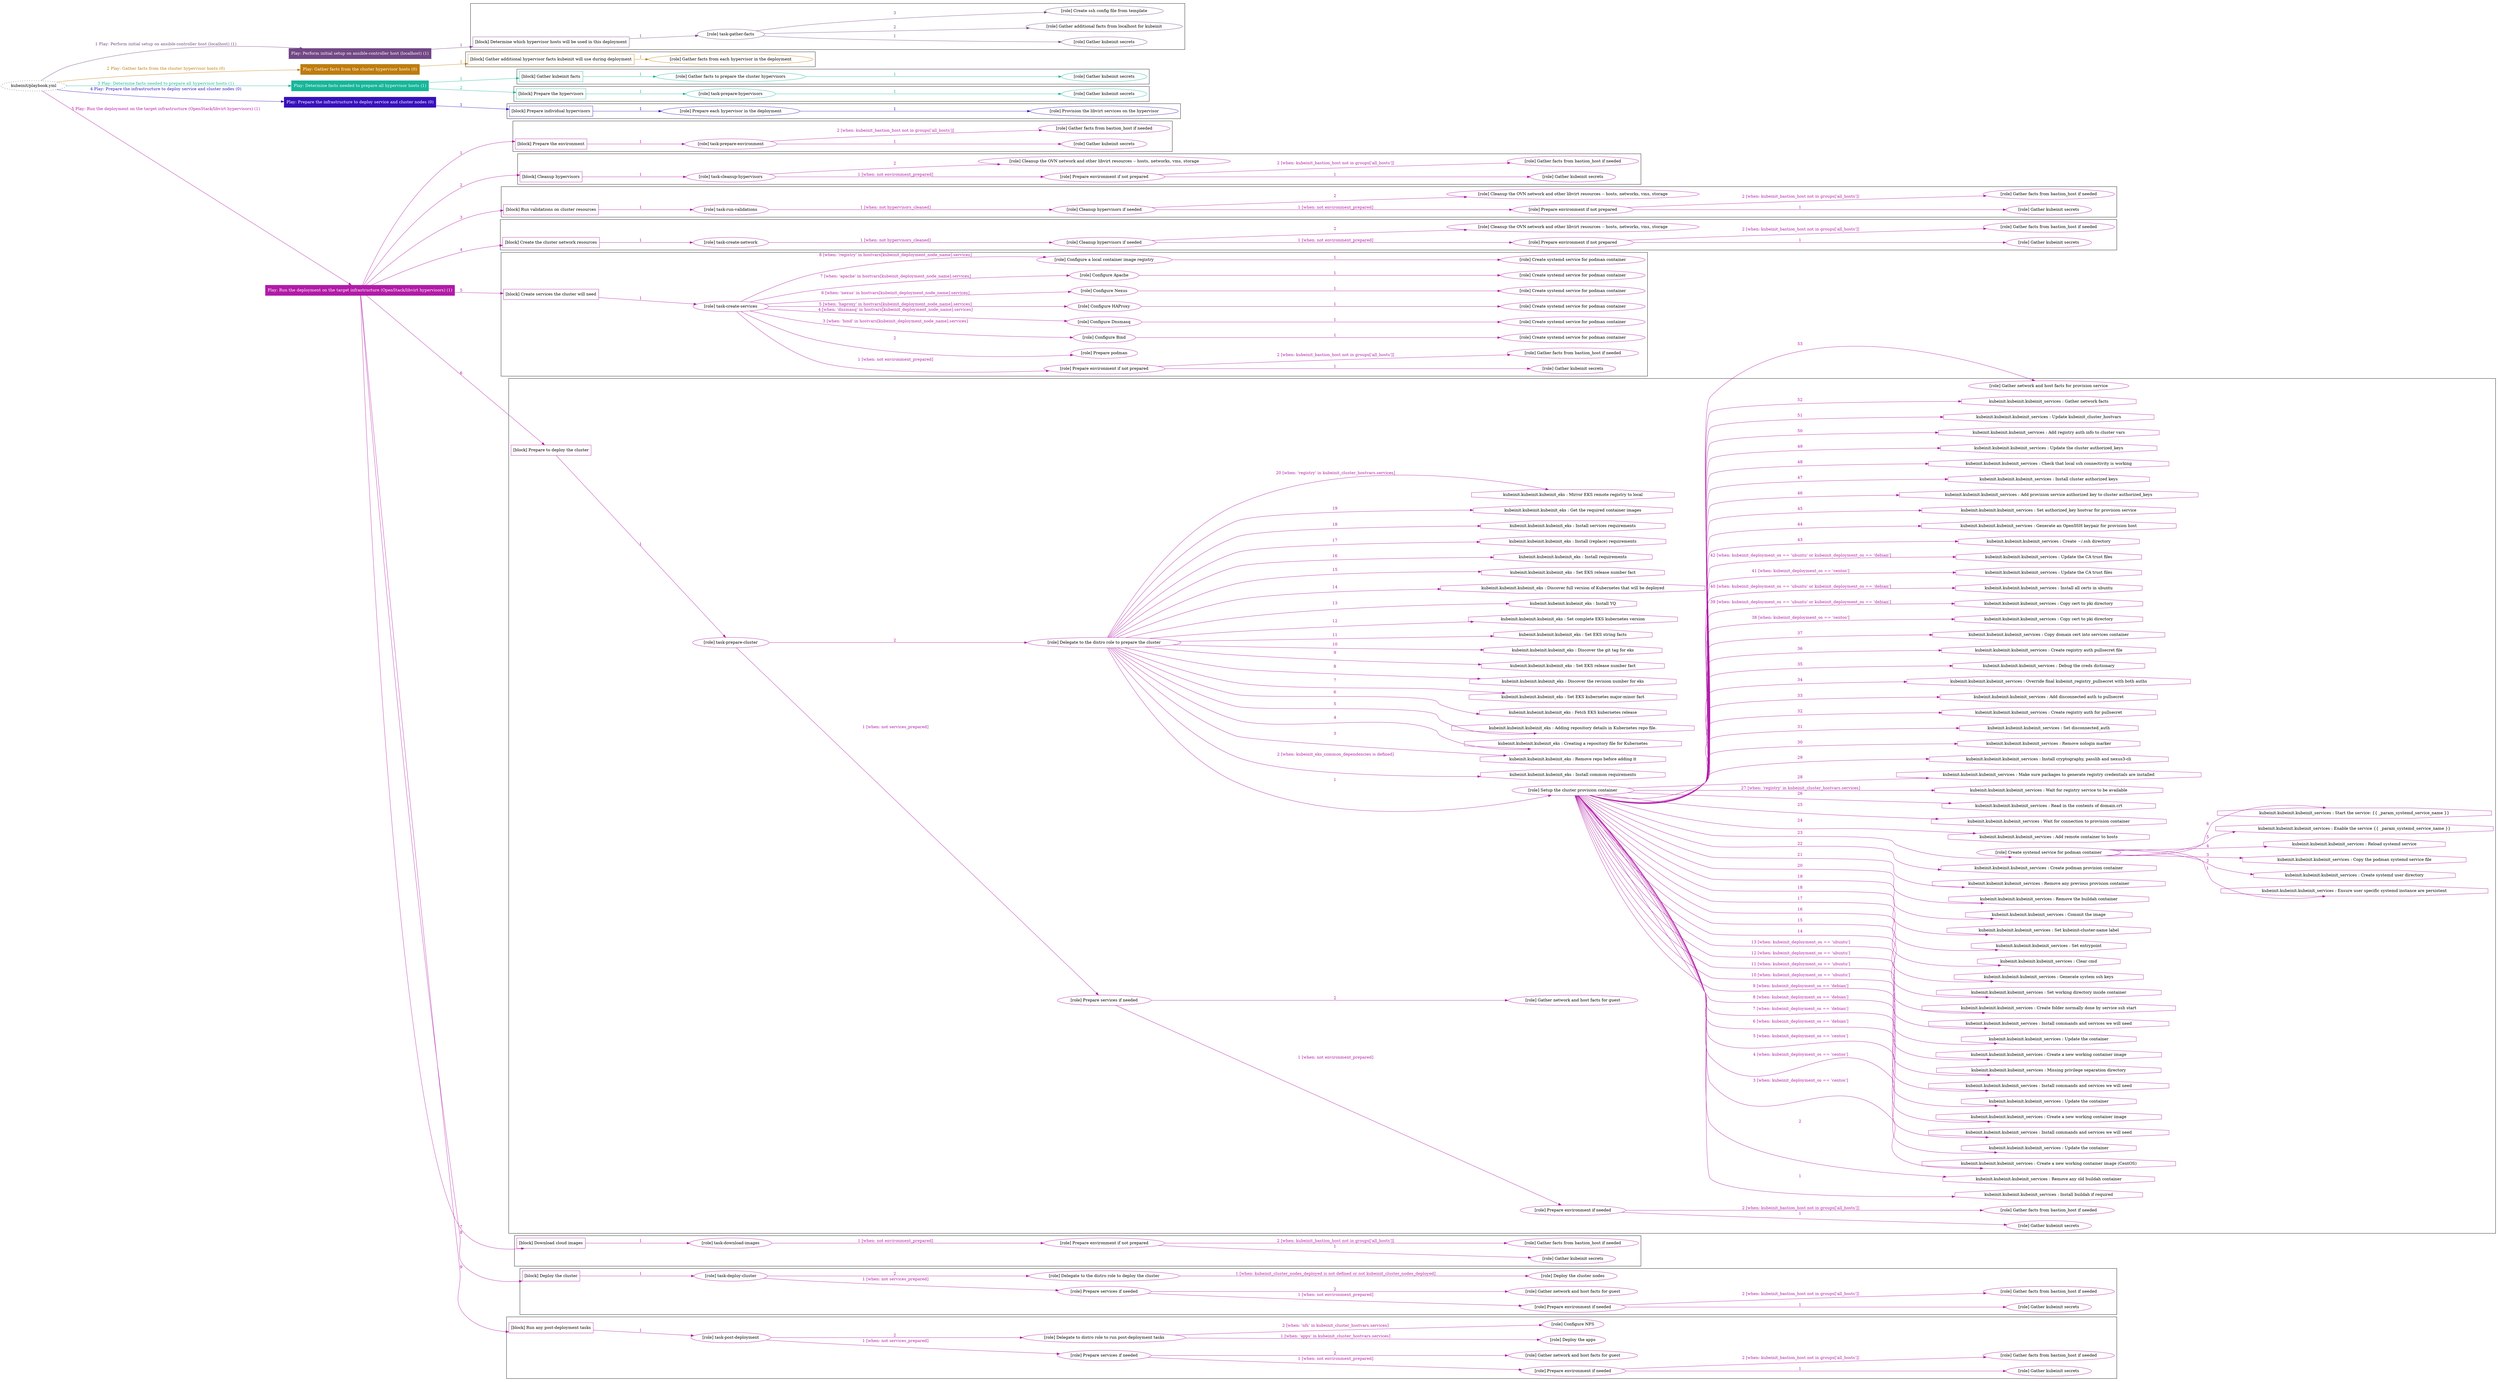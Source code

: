 digraph {
	graph [concentrate=true ordering=in rankdir=LR ratio=fill]
	edge [esep=5 sep=10]
	"kubeinit/playbook.yml" [URL="/home/runner/work/kubeinit/kubeinit/kubeinit/playbook.yml" id=playbook_03be83ec style=dotted]
	"kubeinit/playbook.yml" -> play_a48e7f79 [label="1 Play: Perform initial setup on ansible-controller host (localhost) (1)" color="#724785" fontcolor="#724785" id=edge_play_a48e7f79 labeltooltip="1 Play: Perform initial setup on ansible-controller host (localhost) (1)" tooltip="1 Play: Perform initial setup on ansible-controller host (localhost) (1)"]
	subgraph "Play: Perform initial setup on ansible-controller host (localhost) (1)" {
		play_a48e7f79 [label="Play: Perform initial setup on ansible-controller host (localhost) (1)" URL="/home/runner/work/kubeinit/kubeinit/kubeinit/playbook.yml" color="#724785" fontcolor="#ffffff" id=play_a48e7f79 shape=box style=filled tooltip=localhost]
		play_a48e7f79 -> block_51236d12 [label=1 color="#724785" fontcolor="#724785" id=edge_block_51236d12 labeltooltip=1 tooltip=1]
		subgraph cluster_block_51236d12 {
			block_51236d12 [label="[block] Determine which hypervisor hosts will be used in this deployment" URL="/home/runner/work/kubeinit/kubeinit/kubeinit/playbook.yml" color="#724785" id=block_51236d12 labeltooltip="Determine which hypervisor hosts will be used in this deployment" shape=box tooltip="Determine which hypervisor hosts will be used in this deployment"]
			block_51236d12 -> role_e6e97b5a [label="1 " color="#724785" fontcolor="#724785" id=edge_role_e6e97b5a labeltooltip="1 " tooltip="1 "]
			subgraph "task-gather-facts" {
				role_e6e97b5a [label="[role] task-gather-facts" URL="/home/runner/work/kubeinit/kubeinit/kubeinit/playbook.yml" color="#724785" id=role_e6e97b5a tooltip="task-gather-facts"]
				role_e6e97b5a -> role_54fac2aa [label="1 " color="#724785" fontcolor="#724785" id=edge_role_54fac2aa labeltooltip="1 " tooltip="1 "]
				subgraph "Gather kubeinit secrets" {
					role_54fac2aa [label="[role] Gather kubeinit secrets" URL="/home/runner/.ansible/collections/ansible_collections/kubeinit/kubeinit/roles/kubeinit_prepare/tasks/build_hypervisors_group.yml" color="#724785" id=role_54fac2aa tooltip="Gather kubeinit secrets"]
				}
				role_e6e97b5a -> role_6b744b92 [label="2 " color="#724785" fontcolor="#724785" id=edge_role_6b744b92 labeltooltip="2 " tooltip="2 "]
				subgraph "Gather additional facts from localhost for kubeinit" {
					role_6b744b92 [label="[role] Gather additional facts from localhost for kubeinit" URL="/home/runner/.ansible/collections/ansible_collections/kubeinit/kubeinit/roles/kubeinit_prepare/tasks/build_hypervisors_group.yml" color="#724785" id=role_6b744b92 tooltip="Gather additional facts from localhost for kubeinit"]
				}
				role_e6e97b5a -> role_898b0ead [label="3 " color="#724785" fontcolor="#724785" id=edge_role_898b0ead labeltooltip="3 " tooltip="3 "]
				subgraph "Create ssh config file from template" {
					role_898b0ead [label="[role] Create ssh config file from template" URL="/home/runner/.ansible/collections/ansible_collections/kubeinit/kubeinit/roles/kubeinit_prepare/tasks/build_hypervisors_group.yml" color="#724785" id=role_898b0ead tooltip="Create ssh config file from template"]
				}
			}
		}
	}
	"kubeinit/playbook.yml" -> play_36178c3a [label="2 Play: Gather facts from the cluster hypervisor hosts (0)" color="#bf7c0d" fontcolor="#bf7c0d" id=edge_play_36178c3a labeltooltip="2 Play: Gather facts from the cluster hypervisor hosts (0)" tooltip="2 Play: Gather facts from the cluster hypervisor hosts (0)"]
	subgraph "Play: Gather facts from the cluster hypervisor hosts (0)" {
		play_36178c3a [label="Play: Gather facts from the cluster hypervisor hosts (0)" URL="/home/runner/work/kubeinit/kubeinit/kubeinit/playbook.yml" color="#bf7c0d" fontcolor="#ffffff" id=play_36178c3a shape=box style=filled tooltip="Play: Gather facts from the cluster hypervisor hosts (0)"]
		play_36178c3a -> block_e6da55e7 [label=1 color="#bf7c0d" fontcolor="#bf7c0d" id=edge_block_e6da55e7 labeltooltip=1 tooltip=1]
		subgraph cluster_block_e6da55e7 {
			block_e6da55e7 [label="[block] Gather additional hypervisor facts kubeinit will use during deployment" URL="/home/runner/work/kubeinit/kubeinit/kubeinit/playbook.yml" color="#bf7c0d" id=block_e6da55e7 labeltooltip="Gather additional hypervisor facts kubeinit will use during deployment" shape=box tooltip="Gather additional hypervisor facts kubeinit will use during deployment"]
			block_e6da55e7 -> role_0f21ce21 [label="1 " color="#bf7c0d" fontcolor="#bf7c0d" id=edge_role_0f21ce21 labeltooltip="1 " tooltip="1 "]
			subgraph "Gather facts from each hypervisor in the deployment" {
				role_0f21ce21 [label="[role] Gather facts from each hypervisor in the deployment" URL="/home/runner/work/kubeinit/kubeinit/kubeinit/playbook.yml" color="#bf7c0d" id=role_0f21ce21 tooltip="Gather facts from each hypervisor in the deployment"]
			}
		}
	}
	"kubeinit/playbook.yml" -> play_e46b6c41 [label="3 Play: Determine facts needed to prepare all hypervisor hosts (1)" color="#16b699" fontcolor="#16b699" id=edge_play_e46b6c41 labeltooltip="3 Play: Determine facts needed to prepare all hypervisor hosts (1)" tooltip="3 Play: Determine facts needed to prepare all hypervisor hosts (1)"]
	subgraph "Play: Determine facts needed to prepare all hypervisor hosts (1)" {
		play_e46b6c41 [label="Play: Determine facts needed to prepare all hypervisor hosts (1)" URL="/home/runner/work/kubeinit/kubeinit/kubeinit/playbook.yml" color="#16b699" fontcolor="#ffffff" id=play_e46b6c41 shape=box style=filled tooltip=localhost]
		play_e46b6c41 -> block_eeb686b6 [label=1 color="#16b699" fontcolor="#16b699" id=edge_block_eeb686b6 labeltooltip=1 tooltip=1]
		subgraph cluster_block_eeb686b6 {
			block_eeb686b6 [label="[block] Gather kubeinit facts" URL="/home/runner/work/kubeinit/kubeinit/kubeinit/playbook.yml" color="#16b699" id=block_eeb686b6 labeltooltip="Gather kubeinit facts" shape=box tooltip="Gather kubeinit facts"]
			block_eeb686b6 -> role_6a4ffaa3 [label="1 " color="#16b699" fontcolor="#16b699" id=edge_role_6a4ffaa3 labeltooltip="1 " tooltip="1 "]
			subgraph "Gather facts to prepare the cluster hypervisors" {
				role_6a4ffaa3 [label="[role] Gather facts to prepare the cluster hypervisors" URL="/home/runner/work/kubeinit/kubeinit/kubeinit/playbook.yml" color="#16b699" id=role_6a4ffaa3 tooltip="Gather facts to prepare the cluster hypervisors"]
				role_6a4ffaa3 -> role_002a2eed [label="1 " color="#16b699" fontcolor="#16b699" id=edge_role_002a2eed labeltooltip="1 " tooltip="1 "]
				subgraph "Gather kubeinit secrets" {
					role_002a2eed [label="[role] Gather kubeinit secrets" URL="/home/runner/.ansible/collections/ansible_collections/kubeinit/kubeinit/roles/kubeinit_prepare/tasks/gather_kubeinit_facts.yml" color="#16b699" id=role_002a2eed tooltip="Gather kubeinit secrets"]
				}
			}
		}
		play_e46b6c41 -> block_2d7413c4 [label=2 color="#16b699" fontcolor="#16b699" id=edge_block_2d7413c4 labeltooltip=2 tooltip=2]
		subgraph cluster_block_2d7413c4 {
			block_2d7413c4 [label="[block] Prepare the hypervisors" URL="/home/runner/work/kubeinit/kubeinit/kubeinit/playbook.yml" color="#16b699" id=block_2d7413c4 labeltooltip="Prepare the hypervisors" shape=box tooltip="Prepare the hypervisors"]
			block_2d7413c4 -> role_87f238c7 [label="1 " color="#16b699" fontcolor="#16b699" id=edge_role_87f238c7 labeltooltip="1 " tooltip="1 "]
			subgraph "task-prepare-hypervisors" {
				role_87f238c7 [label="[role] task-prepare-hypervisors" URL="/home/runner/work/kubeinit/kubeinit/kubeinit/playbook.yml" color="#16b699" id=role_87f238c7 tooltip="task-prepare-hypervisors"]
				role_87f238c7 -> role_6d3df593 [label="1 " color="#16b699" fontcolor="#16b699" id=edge_role_6d3df593 labeltooltip="1 " tooltip="1 "]
				subgraph "Gather kubeinit secrets" {
					role_6d3df593 [label="[role] Gather kubeinit secrets" URL="/home/runner/.ansible/collections/ansible_collections/kubeinit/kubeinit/roles/kubeinit_prepare/tasks/gather_kubeinit_facts.yml" color="#16b699" id=role_6d3df593 tooltip="Gather kubeinit secrets"]
				}
			}
		}
	}
	"kubeinit/playbook.yml" -> play_ebe2af73 [label="4 Play: Prepare the infrastructure to deploy service and cluster nodes (0)" color="#3710bc" fontcolor="#3710bc" id=edge_play_ebe2af73 labeltooltip="4 Play: Prepare the infrastructure to deploy service and cluster nodes (0)" tooltip="4 Play: Prepare the infrastructure to deploy service and cluster nodes (0)"]
	subgraph "Play: Prepare the infrastructure to deploy service and cluster nodes (0)" {
		play_ebe2af73 [label="Play: Prepare the infrastructure to deploy service and cluster nodes (0)" URL="/home/runner/work/kubeinit/kubeinit/kubeinit/playbook.yml" color="#3710bc" fontcolor="#ffffff" id=play_ebe2af73 shape=box style=filled tooltip="Play: Prepare the infrastructure to deploy service and cluster nodes (0)"]
		play_ebe2af73 -> block_5fc1ee0c [label=1 color="#3710bc" fontcolor="#3710bc" id=edge_block_5fc1ee0c labeltooltip=1 tooltip=1]
		subgraph cluster_block_5fc1ee0c {
			block_5fc1ee0c [label="[block] Prepare individual hypervisors" URL="/home/runner/work/kubeinit/kubeinit/kubeinit/playbook.yml" color="#3710bc" id=block_5fc1ee0c labeltooltip="Prepare individual hypervisors" shape=box tooltip="Prepare individual hypervisors"]
			block_5fc1ee0c -> role_3e136fbf [label="1 " color="#3710bc" fontcolor="#3710bc" id=edge_role_3e136fbf labeltooltip="1 " tooltip="1 "]
			subgraph "Prepare each hypervisor in the deployment" {
				role_3e136fbf [label="[role] Prepare each hypervisor in the deployment" URL="/home/runner/work/kubeinit/kubeinit/kubeinit/playbook.yml" color="#3710bc" id=role_3e136fbf tooltip="Prepare each hypervisor in the deployment"]
				role_3e136fbf -> role_69c1304d [label="1 " color="#3710bc" fontcolor="#3710bc" id=edge_role_69c1304d labeltooltip="1 " tooltip="1 "]
				subgraph "Provision the libvirt services on the hypervisor" {
					role_69c1304d [label="[role] Provision the libvirt services on the hypervisor" URL="/home/runner/.ansible/collections/ansible_collections/kubeinit/kubeinit/roles/kubeinit_prepare/tasks/prepare_hypervisor.yml" color="#3710bc" id=role_69c1304d tooltip="Provision the libvirt services on the hypervisor"]
				}
			}
		}
	}
	"kubeinit/playbook.yml" -> play_f6533a93 [label="5 Play: Run the deployment on the target infrastructure (OpenStack/libvirt hypervisors) (1)" color="#b21aa7" fontcolor="#b21aa7" id=edge_play_f6533a93 labeltooltip="5 Play: Run the deployment on the target infrastructure (OpenStack/libvirt hypervisors) (1)" tooltip="5 Play: Run the deployment on the target infrastructure (OpenStack/libvirt hypervisors) (1)"]
	subgraph "Play: Run the deployment on the target infrastructure (OpenStack/libvirt hypervisors) (1)" {
		play_f6533a93 [label="Play: Run the deployment on the target infrastructure (OpenStack/libvirt hypervisors) (1)" URL="/home/runner/work/kubeinit/kubeinit/kubeinit/playbook.yml" color="#b21aa7" fontcolor="#ffffff" id=play_f6533a93 shape=box style=filled tooltip=localhost]
		play_f6533a93 -> block_6240d34b [label=1 color="#b21aa7" fontcolor="#b21aa7" id=edge_block_6240d34b labeltooltip=1 tooltip=1]
		subgraph cluster_block_6240d34b {
			block_6240d34b [label="[block] Prepare the environment" URL="/home/runner/work/kubeinit/kubeinit/kubeinit/playbook.yml" color="#b21aa7" id=block_6240d34b labeltooltip="Prepare the environment" shape=box tooltip="Prepare the environment"]
			block_6240d34b -> role_36f2c999 [label="1 " color="#b21aa7" fontcolor="#b21aa7" id=edge_role_36f2c999 labeltooltip="1 " tooltip="1 "]
			subgraph "task-prepare-environment" {
				role_36f2c999 [label="[role] task-prepare-environment" URL="/home/runner/work/kubeinit/kubeinit/kubeinit/playbook.yml" color="#b21aa7" id=role_36f2c999 tooltip="task-prepare-environment"]
				role_36f2c999 -> role_9241c9b8 [label="1 " color="#b21aa7" fontcolor="#b21aa7" id=edge_role_9241c9b8 labeltooltip="1 " tooltip="1 "]
				subgraph "Gather kubeinit secrets" {
					role_9241c9b8 [label="[role] Gather kubeinit secrets" URL="/home/runner/.ansible/collections/ansible_collections/kubeinit/kubeinit/roles/kubeinit_prepare/tasks/gather_kubeinit_facts.yml" color="#b21aa7" id=role_9241c9b8 tooltip="Gather kubeinit secrets"]
				}
				role_36f2c999 -> role_f426e910 [label="2 [when: kubeinit_bastion_host not in groups['all_hosts']]" color="#b21aa7" fontcolor="#b21aa7" id=edge_role_f426e910 labeltooltip="2 [when: kubeinit_bastion_host not in groups['all_hosts']]" tooltip="2 [when: kubeinit_bastion_host not in groups['all_hosts']]"]
				subgraph "Gather facts from bastion_host if needed" {
					role_f426e910 [label="[role] Gather facts from bastion_host if needed" URL="/home/runner/.ansible/collections/ansible_collections/kubeinit/kubeinit/roles/kubeinit_prepare/tasks/main.yml" color="#b21aa7" id=role_f426e910 tooltip="Gather facts from bastion_host if needed"]
				}
			}
		}
		play_f6533a93 -> block_c1ebfa6a [label=2 color="#b21aa7" fontcolor="#b21aa7" id=edge_block_c1ebfa6a labeltooltip=2 tooltip=2]
		subgraph cluster_block_c1ebfa6a {
			block_c1ebfa6a [label="[block] Cleanup hypervisors" URL="/home/runner/work/kubeinit/kubeinit/kubeinit/playbook.yml" color="#b21aa7" id=block_c1ebfa6a labeltooltip="Cleanup hypervisors" shape=box tooltip="Cleanup hypervisors"]
			block_c1ebfa6a -> role_db2a1564 [label="1 " color="#b21aa7" fontcolor="#b21aa7" id=edge_role_db2a1564 labeltooltip="1 " tooltip="1 "]
			subgraph "task-cleanup-hypervisors" {
				role_db2a1564 [label="[role] task-cleanup-hypervisors" URL="/home/runner/work/kubeinit/kubeinit/kubeinit/playbook.yml" color="#b21aa7" id=role_db2a1564 tooltip="task-cleanup-hypervisors"]
				role_db2a1564 -> role_f5e54461 [label="1 [when: not environment_prepared]" color="#b21aa7" fontcolor="#b21aa7" id=edge_role_f5e54461 labeltooltip="1 [when: not environment_prepared]" tooltip="1 [when: not environment_prepared]"]
				subgraph "Prepare environment if not prepared" {
					role_f5e54461 [label="[role] Prepare environment if not prepared" URL="/home/runner/.ansible/collections/ansible_collections/kubeinit/kubeinit/roles/kubeinit_libvirt/tasks/cleanup_hypervisors.yml" color="#b21aa7" id=role_f5e54461 tooltip="Prepare environment if not prepared"]
					role_f5e54461 -> role_605415d8 [label="1 " color="#b21aa7" fontcolor="#b21aa7" id=edge_role_605415d8 labeltooltip="1 " tooltip="1 "]
					subgraph "Gather kubeinit secrets" {
						role_605415d8 [label="[role] Gather kubeinit secrets" URL="/home/runner/.ansible/collections/ansible_collections/kubeinit/kubeinit/roles/kubeinit_prepare/tasks/gather_kubeinit_facts.yml" color="#b21aa7" id=role_605415d8 tooltip="Gather kubeinit secrets"]
					}
					role_f5e54461 -> role_700cffe5 [label="2 [when: kubeinit_bastion_host not in groups['all_hosts']]" color="#b21aa7" fontcolor="#b21aa7" id=edge_role_700cffe5 labeltooltip="2 [when: kubeinit_bastion_host not in groups['all_hosts']]" tooltip="2 [when: kubeinit_bastion_host not in groups['all_hosts']]"]
					subgraph "Gather facts from bastion_host if needed" {
						role_700cffe5 [label="[role] Gather facts from bastion_host if needed" URL="/home/runner/.ansible/collections/ansible_collections/kubeinit/kubeinit/roles/kubeinit_prepare/tasks/main.yml" color="#b21aa7" id=role_700cffe5 tooltip="Gather facts from bastion_host if needed"]
					}
				}
				role_db2a1564 -> role_15fce214 [label="2 " color="#b21aa7" fontcolor="#b21aa7" id=edge_role_15fce214 labeltooltip="2 " tooltip="2 "]
				subgraph "Cleanup the OVN network and other libvirt resources -- hosts, networks, vms, storage" {
					role_15fce214 [label="[role] Cleanup the OVN network and other libvirt resources -- hosts, networks, vms, storage" URL="/home/runner/.ansible/collections/ansible_collections/kubeinit/kubeinit/roles/kubeinit_libvirt/tasks/cleanup_hypervisors.yml" color="#b21aa7" id=role_15fce214 tooltip="Cleanup the OVN network and other libvirt resources -- hosts, networks, vms, storage"]
				}
			}
		}
		play_f6533a93 -> block_aad012f1 [label=3 color="#b21aa7" fontcolor="#b21aa7" id=edge_block_aad012f1 labeltooltip=3 tooltip=3]
		subgraph cluster_block_aad012f1 {
			block_aad012f1 [label="[block] Run validations on cluster resources" URL="/home/runner/work/kubeinit/kubeinit/kubeinit/playbook.yml" color="#b21aa7" id=block_aad012f1 labeltooltip="Run validations on cluster resources" shape=box tooltip="Run validations on cluster resources"]
			block_aad012f1 -> role_93839f5d [label="1 " color="#b21aa7" fontcolor="#b21aa7" id=edge_role_93839f5d labeltooltip="1 " tooltip="1 "]
			subgraph "task-run-validations" {
				role_93839f5d [label="[role] task-run-validations" URL="/home/runner/work/kubeinit/kubeinit/kubeinit/playbook.yml" color="#b21aa7" id=role_93839f5d tooltip="task-run-validations"]
				role_93839f5d -> role_3eb43b7e [label="1 [when: not hypervisors_cleaned]" color="#b21aa7" fontcolor="#b21aa7" id=edge_role_3eb43b7e labeltooltip="1 [when: not hypervisors_cleaned]" tooltip="1 [when: not hypervisors_cleaned]"]
				subgraph "Cleanup hypervisors if needed" {
					role_3eb43b7e [label="[role] Cleanup hypervisors if needed" URL="/home/runner/.ansible/collections/ansible_collections/kubeinit/kubeinit/roles/kubeinit_validations/tasks/main.yml" color="#b21aa7" id=role_3eb43b7e tooltip="Cleanup hypervisors if needed"]
					role_3eb43b7e -> role_f6518848 [label="1 [when: not environment_prepared]" color="#b21aa7" fontcolor="#b21aa7" id=edge_role_f6518848 labeltooltip="1 [when: not environment_prepared]" tooltip="1 [when: not environment_prepared]"]
					subgraph "Prepare environment if not prepared" {
						role_f6518848 [label="[role] Prepare environment if not prepared" URL="/home/runner/.ansible/collections/ansible_collections/kubeinit/kubeinit/roles/kubeinit_libvirt/tasks/cleanup_hypervisors.yml" color="#b21aa7" id=role_f6518848 tooltip="Prepare environment if not prepared"]
						role_f6518848 -> role_fad941a5 [label="1 " color="#b21aa7" fontcolor="#b21aa7" id=edge_role_fad941a5 labeltooltip="1 " tooltip="1 "]
						subgraph "Gather kubeinit secrets" {
							role_fad941a5 [label="[role] Gather kubeinit secrets" URL="/home/runner/.ansible/collections/ansible_collections/kubeinit/kubeinit/roles/kubeinit_prepare/tasks/gather_kubeinit_facts.yml" color="#b21aa7" id=role_fad941a5 tooltip="Gather kubeinit secrets"]
						}
						role_f6518848 -> role_16c79e32 [label="2 [when: kubeinit_bastion_host not in groups['all_hosts']]" color="#b21aa7" fontcolor="#b21aa7" id=edge_role_16c79e32 labeltooltip="2 [when: kubeinit_bastion_host not in groups['all_hosts']]" tooltip="2 [when: kubeinit_bastion_host not in groups['all_hosts']]"]
						subgraph "Gather facts from bastion_host if needed" {
							role_16c79e32 [label="[role] Gather facts from bastion_host if needed" URL="/home/runner/.ansible/collections/ansible_collections/kubeinit/kubeinit/roles/kubeinit_prepare/tasks/main.yml" color="#b21aa7" id=role_16c79e32 tooltip="Gather facts from bastion_host if needed"]
						}
					}
					role_3eb43b7e -> role_ed04e2f1 [label="2 " color="#b21aa7" fontcolor="#b21aa7" id=edge_role_ed04e2f1 labeltooltip="2 " tooltip="2 "]
					subgraph "Cleanup the OVN network and other libvirt resources -- hosts, networks, vms, storage" {
						role_ed04e2f1 [label="[role] Cleanup the OVN network and other libvirt resources -- hosts, networks, vms, storage" URL="/home/runner/.ansible/collections/ansible_collections/kubeinit/kubeinit/roles/kubeinit_libvirt/tasks/cleanup_hypervisors.yml" color="#b21aa7" id=role_ed04e2f1 tooltip="Cleanup the OVN network and other libvirt resources -- hosts, networks, vms, storage"]
					}
				}
			}
		}
		play_f6533a93 -> block_56110266 [label=4 color="#b21aa7" fontcolor="#b21aa7" id=edge_block_56110266 labeltooltip=4 tooltip=4]
		subgraph cluster_block_56110266 {
			block_56110266 [label="[block] Create the cluster network resources" URL="/home/runner/work/kubeinit/kubeinit/kubeinit/playbook.yml" color="#b21aa7" id=block_56110266 labeltooltip="Create the cluster network resources" shape=box tooltip="Create the cluster network resources"]
			block_56110266 -> role_80f05933 [label="1 " color="#b21aa7" fontcolor="#b21aa7" id=edge_role_80f05933 labeltooltip="1 " tooltip="1 "]
			subgraph "task-create-network" {
				role_80f05933 [label="[role] task-create-network" URL="/home/runner/work/kubeinit/kubeinit/kubeinit/playbook.yml" color="#b21aa7" id=role_80f05933 tooltip="task-create-network"]
				role_80f05933 -> role_0d38aa88 [label="1 [when: not hypervisors_cleaned]" color="#b21aa7" fontcolor="#b21aa7" id=edge_role_0d38aa88 labeltooltip="1 [when: not hypervisors_cleaned]" tooltip="1 [when: not hypervisors_cleaned]"]
				subgraph "Cleanup hypervisors if needed" {
					role_0d38aa88 [label="[role] Cleanup hypervisors if needed" URL="/home/runner/.ansible/collections/ansible_collections/kubeinit/kubeinit/roles/kubeinit_libvirt/tasks/create_network.yml" color="#b21aa7" id=role_0d38aa88 tooltip="Cleanup hypervisors if needed"]
					role_0d38aa88 -> role_ab706aad [label="1 [when: not environment_prepared]" color="#b21aa7" fontcolor="#b21aa7" id=edge_role_ab706aad labeltooltip="1 [when: not environment_prepared]" tooltip="1 [when: not environment_prepared]"]
					subgraph "Prepare environment if not prepared" {
						role_ab706aad [label="[role] Prepare environment if not prepared" URL="/home/runner/.ansible/collections/ansible_collections/kubeinit/kubeinit/roles/kubeinit_libvirt/tasks/cleanup_hypervisors.yml" color="#b21aa7" id=role_ab706aad tooltip="Prepare environment if not prepared"]
						role_ab706aad -> role_d6ffdb48 [label="1 " color="#b21aa7" fontcolor="#b21aa7" id=edge_role_d6ffdb48 labeltooltip="1 " tooltip="1 "]
						subgraph "Gather kubeinit secrets" {
							role_d6ffdb48 [label="[role] Gather kubeinit secrets" URL="/home/runner/.ansible/collections/ansible_collections/kubeinit/kubeinit/roles/kubeinit_prepare/tasks/gather_kubeinit_facts.yml" color="#b21aa7" id=role_d6ffdb48 tooltip="Gather kubeinit secrets"]
						}
						role_ab706aad -> role_d0732fe8 [label="2 [when: kubeinit_bastion_host not in groups['all_hosts']]" color="#b21aa7" fontcolor="#b21aa7" id=edge_role_d0732fe8 labeltooltip="2 [when: kubeinit_bastion_host not in groups['all_hosts']]" tooltip="2 [when: kubeinit_bastion_host not in groups['all_hosts']]"]
						subgraph "Gather facts from bastion_host if needed" {
							role_d0732fe8 [label="[role] Gather facts from bastion_host if needed" URL="/home/runner/.ansible/collections/ansible_collections/kubeinit/kubeinit/roles/kubeinit_prepare/tasks/main.yml" color="#b21aa7" id=role_d0732fe8 tooltip="Gather facts from bastion_host if needed"]
						}
					}
					role_0d38aa88 -> role_88f88bc7 [label="2 " color="#b21aa7" fontcolor="#b21aa7" id=edge_role_88f88bc7 labeltooltip="2 " tooltip="2 "]
					subgraph "Cleanup the OVN network and other libvirt resources -- hosts, networks, vms, storage" {
						role_88f88bc7 [label="[role] Cleanup the OVN network and other libvirt resources -- hosts, networks, vms, storage" URL="/home/runner/.ansible/collections/ansible_collections/kubeinit/kubeinit/roles/kubeinit_libvirt/tasks/cleanup_hypervisors.yml" color="#b21aa7" id=role_88f88bc7 tooltip="Cleanup the OVN network and other libvirt resources -- hosts, networks, vms, storage"]
					}
				}
			}
		}
		play_f6533a93 -> block_91fa6117 [label=5 color="#b21aa7" fontcolor="#b21aa7" id=edge_block_91fa6117 labeltooltip=5 tooltip=5]
		subgraph cluster_block_91fa6117 {
			block_91fa6117 [label="[block] Create services the cluster will need" URL="/home/runner/work/kubeinit/kubeinit/kubeinit/playbook.yml" color="#b21aa7" id=block_91fa6117 labeltooltip="Create services the cluster will need" shape=box tooltip="Create services the cluster will need"]
			block_91fa6117 -> role_53a0a2f5 [label="1 " color="#b21aa7" fontcolor="#b21aa7" id=edge_role_53a0a2f5 labeltooltip="1 " tooltip="1 "]
			subgraph "task-create-services" {
				role_53a0a2f5 [label="[role] task-create-services" URL="/home/runner/work/kubeinit/kubeinit/kubeinit/playbook.yml" color="#b21aa7" id=role_53a0a2f5 tooltip="task-create-services"]
				role_53a0a2f5 -> role_dc0bf66c [label="1 [when: not environment_prepared]" color="#b21aa7" fontcolor="#b21aa7" id=edge_role_dc0bf66c labeltooltip="1 [when: not environment_prepared]" tooltip="1 [when: not environment_prepared]"]
				subgraph "Prepare environment if not prepared" {
					role_dc0bf66c [label="[role] Prepare environment if not prepared" URL="/home/runner/.ansible/collections/ansible_collections/kubeinit/kubeinit/roles/kubeinit_services/tasks/main.yml" color="#b21aa7" id=role_dc0bf66c tooltip="Prepare environment if not prepared"]
					role_dc0bf66c -> role_ad2e13b7 [label="1 " color="#b21aa7" fontcolor="#b21aa7" id=edge_role_ad2e13b7 labeltooltip="1 " tooltip="1 "]
					subgraph "Gather kubeinit secrets" {
						role_ad2e13b7 [label="[role] Gather kubeinit secrets" URL="/home/runner/.ansible/collections/ansible_collections/kubeinit/kubeinit/roles/kubeinit_prepare/tasks/gather_kubeinit_facts.yml" color="#b21aa7" id=role_ad2e13b7 tooltip="Gather kubeinit secrets"]
					}
					role_dc0bf66c -> role_b0134823 [label="2 [when: kubeinit_bastion_host not in groups['all_hosts']]" color="#b21aa7" fontcolor="#b21aa7" id=edge_role_b0134823 labeltooltip="2 [when: kubeinit_bastion_host not in groups['all_hosts']]" tooltip="2 [when: kubeinit_bastion_host not in groups['all_hosts']]"]
					subgraph "Gather facts from bastion_host if needed" {
						role_b0134823 [label="[role] Gather facts from bastion_host if needed" URL="/home/runner/.ansible/collections/ansible_collections/kubeinit/kubeinit/roles/kubeinit_prepare/tasks/main.yml" color="#b21aa7" id=role_b0134823 tooltip="Gather facts from bastion_host if needed"]
					}
				}
				role_53a0a2f5 -> role_26e12ee6 [label="2 " color="#b21aa7" fontcolor="#b21aa7" id=edge_role_26e12ee6 labeltooltip="2 " tooltip="2 "]
				subgraph "Prepare podman" {
					role_26e12ee6 [label="[role] Prepare podman" URL="/home/runner/.ansible/collections/ansible_collections/kubeinit/kubeinit/roles/kubeinit_services/tasks/00_create_service_pod.yml" color="#b21aa7" id=role_26e12ee6 tooltip="Prepare podman"]
				}
				role_53a0a2f5 -> role_21808382 [label="3 [when: 'bind' in hostvars[kubeinit_deployment_node_name].services]" color="#b21aa7" fontcolor="#b21aa7" id=edge_role_21808382 labeltooltip="3 [when: 'bind' in hostvars[kubeinit_deployment_node_name].services]" tooltip="3 [when: 'bind' in hostvars[kubeinit_deployment_node_name].services]"]
				subgraph "Configure Bind" {
					role_21808382 [label="[role] Configure Bind" URL="/home/runner/.ansible/collections/ansible_collections/kubeinit/kubeinit/roles/kubeinit_services/tasks/start_services_containers.yml" color="#b21aa7" id=role_21808382 tooltip="Configure Bind"]
					role_21808382 -> role_550f45a0 [label="1 " color="#b21aa7" fontcolor="#b21aa7" id=edge_role_550f45a0 labeltooltip="1 " tooltip="1 "]
					subgraph "Create systemd service for podman container" {
						role_550f45a0 [label="[role] Create systemd service for podman container" URL="/home/runner/.ansible/collections/ansible_collections/kubeinit/kubeinit/roles/kubeinit_bind/tasks/main.yml" color="#b21aa7" id=role_550f45a0 tooltip="Create systemd service for podman container"]
					}
				}
				role_53a0a2f5 -> role_807f714c [label="4 [when: 'dnsmasq' in hostvars[kubeinit_deployment_node_name].services]" color="#b21aa7" fontcolor="#b21aa7" id=edge_role_807f714c labeltooltip="4 [when: 'dnsmasq' in hostvars[kubeinit_deployment_node_name].services]" tooltip="4 [when: 'dnsmasq' in hostvars[kubeinit_deployment_node_name].services]"]
				subgraph "Configure Dnsmasq" {
					role_807f714c [label="[role] Configure Dnsmasq" URL="/home/runner/.ansible/collections/ansible_collections/kubeinit/kubeinit/roles/kubeinit_services/tasks/start_services_containers.yml" color="#b21aa7" id=role_807f714c tooltip="Configure Dnsmasq"]
					role_807f714c -> role_29cb70b0 [label="1 " color="#b21aa7" fontcolor="#b21aa7" id=edge_role_29cb70b0 labeltooltip="1 " tooltip="1 "]
					subgraph "Create systemd service for podman container" {
						role_29cb70b0 [label="[role] Create systemd service for podman container" URL="/home/runner/.ansible/collections/ansible_collections/kubeinit/kubeinit/roles/kubeinit_dnsmasq/tasks/main.yml" color="#b21aa7" id=role_29cb70b0 tooltip="Create systemd service for podman container"]
					}
				}
				role_53a0a2f5 -> role_e1e1ed23 [label="5 [when: 'haproxy' in hostvars[kubeinit_deployment_node_name].services]" color="#b21aa7" fontcolor="#b21aa7" id=edge_role_e1e1ed23 labeltooltip="5 [when: 'haproxy' in hostvars[kubeinit_deployment_node_name].services]" tooltip="5 [when: 'haproxy' in hostvars[kubeinit_deployment_node_name].services]"]
				subgraph "Configure HAProxy" {
					role_e1e1ed23 [label="[role] Configure HAProxy" URL="/home/runner/.ansible/collections/ansible_collections/kubeinit/kubeinit/roles/kubeinit_services/tasks/start_services_containers.yml" color="#b21aa7" id=role_e1e1ed23 tooltip="Configure HAProxy"]
					role_e1e1ed23 -> role_a0798497 [label="1 " color="#b21aa7" fontcolor="#b21aa7" id=edge_role_a0798497 labeltooltip="1 " tooltip="1 "]
					subgraph "Create systemd service for podman container" {
						role_a0798497 [label="[role] Create systemd service for podman container" URL="/home/runner/.ansible/collections/ansible_collections/kubeinit/kubeinit/roles/kubeinit_haproxy/tasks/main.yml" color="#b21aa7" id=role_a0798497 tooltip="Create systemd service for podman container"]
					}
				}
				role_53a0a2f5 -> role_9f69179d [label="6 [when: 'nexus' in hostvars[kubeinit_deployment_node_name].services]" color="#b21aa7" fontcolor="#b21aa7" id=edge_role_9f69179d labeltooltip="6 [when: 'nexus' in hostvars[kubeinit_deployment_node_name].services]" tooltip="6 [when: 'nexus' in hostvars[kubeinit_deployment_node_name].services]"]
				subgraph "Configure Nexus" {
					role_9f69179d [label="[role] Configure Nexus" URL="/home/runner/.ansible/collections/ansible_collections/kubeinit/kubeinit/roles/kubeinit_services/tasks/start_services_containers.yml" color="#b21aa7" id=role_9f69179d tooltip="Configure Nexus"]
					role_9f69179d -> role_65a86465 [label="1 " color="#b21aa7" fontcolor="#b21aa7" id=edge_role_65a86465 labeltooltip="1 " tooltip="1 "]
					subgraph "Create systemd service for podman container" {
						role_65a86465 [label="[role] Create systemd service for podman container" URL="/home/runner/.ansible/collections/ansible_collections/kubeinit/kubeinit/roles/kubeinit_nexus/tasks/main.yml" color="#b21aa7" id=role_65a86465 tooltip="Create systemd service for podman container"]
					}
				}
				role_53a0a2f5 -> role_33f7dc98 [label="7 [when: 'apache' in hostvars[kubeinit_deployment_node_name].services]" color="#b21aa7" fontcolor="#b21aa7" id=edge_role_33f7dc98 labeltooltip="7 [when: 'apache' in hostvars[kubeinit_deployment_node_name].services]" tooltip="7 [when: 'apache' in hostvars[kubeinit_deployment_node_name].services]"]
				subgraph "Configure Apache" {
					role_33f7dc98 [label="[role] Configure Apache" URL="/home/runner/.ansible/collections/ansible_collections/kubeinit/kubeinit/roles/kubeinit_services/tasks/start_services_containers.yml" color="#b21aa7" id=role_33f7dc98 tooltip="Configure Apache"]
					role_33f7dc98 -> role_926489c1 [label="1 " color="#b21aa7" fontcolor="#b21aa7" id=edge_role_926489c1 labeltooltip="1 " tooltip="1 "]
					subgraph "Create systemd service for podman container" {
						role_926489c1 [label="[role] Create systemd service for podman container" URL="/home/runner/.ansible/collections/ansible_collections/kubeinit/kubeinit/roles/kubeinit_apache/tasks/main.yml" color="#b21aa7" id=role_926489c1 tooltip="Create systemd service for podman container"]
					}
				}
				role_53a0a2f5 -> role_e152ab35 [label="8 [when: 'registry' in hostvars[kubeinit_deployment_node_name].services]" color="#b21aa7" fontcolor="#b21aa7" id=edge_role_e152ab35 labeltooltip="8 [when: 'registry' in hostvars[kubeinit_deployment_node_name].services]" tooltip="8 [when: 'registry' in hostvars[kubeinit_deployment_node_name].services]"]
				subgraph "Configure a local container image registry" {
					role_e152ab35 [label="[role] Configure a local container image registry" URL="/home/runner/.ansible/collections/ansible_collections/kubeinit/kubeinit/roles/kubeinit_services/tasks/start_services_containers.yml" color="#b21aa7" id=role_e152ab35 tooltip="Configure a local container image registry"]
					role_e152ab35 -> role_e0b3193e [label="1 " color="#b21aa7" fontcolor="#b21aa7" id=edge_role_e0b3193e labeltooltip="1 " tooltip="1 "]
					subgraph "Create systemd service for podman container" {
						role_e0b3193e [label="[role] Create systemd service for podman container" URL="/home/runner/.ansible/collections/ansible_collections/kubeinit/kubeinit/roles/kubeinit_registry/tasks/main.yml" color="#b21aa7" id=role_e0b3193e tooltip="Create systemd service for podman container"]
					}
				}
			}
		}
		play_f6533a93 -> block_2f60e845 [label=6 color="#b21aa7" fontcolor="#b21aa7" id=edge_block_2f60e845 labeltooltip=6 tooltip=6]
		subgraph cluster_block_2f60e845 {
			block_2f60e845 [label="[block] Prepare to deploy the cluster" URL="/home/runner/work/kubeinit/kubeinit/kubeinit/playbook.yml" color="#b21aa7" id=block_2f60e845 labeltooltip="Prepare to deploy the cluster" shape=box tooltip="Prepare to deploy the cluster"]
			block_2f60e845 -> role_fbbfb646 [label="1 " color="#b21aa7" fontcolor="#b21aa7" id=edge_role_fbbfb646 labeltooltip="1 " tooltip="1 "]
			subgraph "task-prepare-cluster" {
				role_fbbfb646 [label="[role] task-prepare-cluster" URL="/home/runner/work/kubeinit/kubeinit/kubeinit/playbook.yml" color="#b21aa7" id=role_fbbfb646 tooltip="task-prepare-cluster"]
				role_fbbfb646 -> role_f4f09871 [label="1 [when: not services_prepared]" color="#b21aa7" fontcolor="#b21aa7" id=edge_role_f4f09871 labeltooltip="1 [when: not services_prepared]" tooltip="1 [when: not services_prepared]"]
				subgraph "Prepare services if needed" {
					role_f4f09871 [label="[role] Prepare services if needed" URL="/home/runner/.ansible/collections/ansible_collections/kubeinit/kubeinit/roles/kubeinit_prepare/tasks/prepare_cluster.yml" color="#b21aa7" id=role_f4f09871 tooltip="Prepare services if needed"]
					role_f4f09871 -> role_46202467 [label="1 [when: not environment_prepared]" color="#b21aa7" fontcolor="#b21aa7" id=edge_role_46202467 labeltooltip="1 [when: not environment_prepared]" tooltip="1 [when: not environment_prepared]"]
					subgraph "Prepare environment if needed" {
						role_46202467 [label="[role] Prepare environment if needed" URL="/home/runner/.ansible/collections/ansible_collections/kubeinit/kubeinit/roles/kubeinit_services/tasks/prepare_services.yml" color="#b21aa7" id=role_46202467 tooltip="Prepare environment if needed"]
						role_46202467 -> role_2d698a2a [label="1 " color="#b21aa7" fontcolor="#b21aa7" id=edge_role_2d698a2a labeltooltip="1 " tooltip="1 "]
						subgraph "Gather kubeinit secrets" {
							role_2d698a2a [label="[role] Gather kubeinit secrets" URL="/home/runner/.ansible/collections/ansible_collections/kubeinit/kubeinit/roles/kubeinit_prepare/tasks/gather_kubeinit_facts.yml" color="#b21aa7" id=role_2d698a2a tooltip="Gather kubeinit secrets"]
						}
						role_46202467 -> role_14284c17 [label="2 [when: kubeinit_bastion_host not in groups['all_hosts']]" color="#b21aa7" fontcolor="#b21aa7" id=edge_role_14284c17 labeltooltip="2 [when: kubeinit_bastion_host not in groups['all_hosts']]" tooltip="2 [when: kubeinit_bastion_host not in groups['all_hosts']]"]
						subgraph "Gather facts from bastion_host if needed" {
							role_14284c17 [label="[role] Gather facts from bastion_host if needed" URL="/home/runner/.ansible/collections/ansible_collections/kubeinit/kubeinit/roles/kubeinit_prepare/tasks/main.yml" color="#b21aa7" id=role_14284c17 tooltip="Gather facts from bastion_host if needed"]
						}
					}
					role_f4f09871 -> role_c3bf19e0 [label="2 " color="#b21aa7" fontcolor="#b21aa7" id=edge_role_c3bf19e0 labeltooltip="2 " tooltip="2 "]
					subgraph "Gather network and host facts for guest" {
						role_c3bf19e0 [label="[role] Gather network and host facts for guest" URL="/home/runner/.ansible/collections/ansible_collections/kubeinit/kubeinit/roles/kubeinit_services/tasks/prepare_services.yml" color="#b21aa7" id=role_c3bf19e0 tooltip="Gather network and host facts for guest"]
					}
				}
				role_fbbfb646 -> role_5c129c6c [label="2 " color="#b21aa7" fontcolor="#b21aa7" id=edge_role_5c129c6c labeltooltip="2 " tooltip="2 "]
				subgraph "Delegate to the distro role to prepare the cluster" {
					role_5c129c6c [label="[role] Delegate to the distro role to prepare the cluster" URL="/home/runner/.ansible/collections/ansible_collections/kubeinit/kubeinit/roles/kubeinit_prepare/tasks/prepare_cluster.yml" color="#b21aa7" id=role_5c129c6c tooltip="Delegate to the distro role to prepare the cluster"]
					role_5c129c6c -> role_63123834 [label="1 " color="#b21aa7" fontcolor="#b21aa7" id=edge_role_63123834 labeltooltip="1 " tooltip="1 "]
					subgraph "Setup the cluster provision container" {
						role_63123834 [label="[role] Setup the cluster provision container" URL="/home/runner/.ansible/collections/ansible_collections/kubeinit/kubeinit/roles/kubeinit_eks/tasks/prepare_cluster.yml" color="#b21aa7" id=role_63123834 tooltip="Setup the cluster provision container"]
						task_310a65de [label="kubeinit.kubeinit.kubeinit_services : Install buildah if required" URL="/home/runner/.ansible/collections/ansible_collections/kubeinit/kubeinit/roles/kubeinit_services/tasks/create_provision_container.yml" color="#b21aa7" id=task_310a65de shape=octagon tooltip="kubeinit.kubeinit.kubeinit_services : Install buildah if required"]
						role_63123834 -> task_310a65de [label="1 " color="#b21aa7" fontcolor="#b21aa7" id=edge_task_310a65de labeltooltip="1 " tooltip="1 "]
						task_2b17c7a5 [label="kubeinit.kubeinit.kubeinit_services : Remove any old buildah container" URL="/home/runner/.ansible/collections/ansible_collections/kubeinit/kubeinit/roles/kubeinit_services/tasks/create_provision_container.yml" color="#b21aa7" id=task_2b17c7a5 shape=octagon tooltip="kubeinit.kubeinit.kubeinit_services : Remove any old buildah container"]
						role_63123834 -> task_2b17c7a5 [label="2 " color="#b21aa7" fontcolor="#b21aa7" id=edge_task_2b17c7a5 labeltooltip="2 " tooltip="2 "]
						task_02fcfa23 [label="kubeinit.kubeinit.kubeinit_services : Create a new working container image (CentOS)" URL="/home/runner/.ansible/collections/ansible_collections/kubeinit/kubeinit/roles/kubeinit_services/tasks/create_provision_container.yml" color="#b21aa7" id=task_02fcfa23 shape=octagon tooltip="kubeinit.kubeinit.kubeinit_services : Create a new working container image (CentOS)"]
						role_63123834 -> task_02fcfa23 [label="3 [when: kubeinit_deployment_os == 'centos']" color="#b21aa7" fontcolor="#b21aa7" id=edge_task_02fcfa23 labeltooltip="3 [when: kubeinit_deployment_os == 'centos']" tooltip="3 [when: kubeinit_deployment_os == 'centos']"]
						task_d45c47da [label="kubeinit.kubeinit.kubeinit_services : Update the container" URL="/home/runner/.ansible/collections/ansible_collections/kubeinit/kubeinit/roles/kubeinit_services/tasks/create_provision_container.yml" color="#b21aa7" id=task_d45c47da shape=octagon tooltip="kubeinit.kubeinit.kubeinit_services : Update the container"]
						role_63123834 -> task_d45c47da [label="4 [when: kubeinit_deployment_os == 'centos']" color="#b21aa7" fontcolor="#b21aa7" id=edge_task_d45c47da labeltooltip="4 [when: kubeinit_deployment_os == 'centos']" tooltip="4 [when: kubeinit_deployment_os == 'centos']"]
						task_dcc8e334 [label="kubeinit.kubeinit.kubeinit_services : Install commands and services we will need" URL="/home/runner/.ansible/collections/ansible_collections/kubeinit/kubeinit/roles/kubeinit_services/tasks/create_provision_container.yml" color="#b21aa7" id=task_dcc8e334 shape=octagon tooltip="kubeinit.kubeinit.kubeinit_services : Install commands and services we will need"]
						role_63123834 -> task_dcc8e334 [label="5 [when: kubeinit_deployment_os == 'centos']" color="#b21aa7" fontcolor="#b21aa7" id=edge_task_dcc8e334 labeltooltip="5 [when: kubeinit_deployment_os == 'centos']" tooltip="5 [when: kubeinit_deployment_os == 'centos']"]
						task_391308c6 [label="kubeinit.kubeinit.kubeinit_services : Create a new working container image" URL="/home/runner/.ansible/collections/ansible_collections/kubeinit/kubeinit/roles/kubeinit_services/tasks/create_provision_container.yml" color="#b21aa7" id=task_391308c6 shape=octagon tooltip="kubeinit.kubeinit.kubeinit_services : Create a new working container image"]
						role_63123834 -> task_391308c6 [label="6 [when: kubeinit_deployment_os == 'debian']" color="#b21aa7" fontcolor="#b21aa7" id=edge_task_391308c6 labeltooltip="6 [when: kubeinit_deployment_os == 'debian']" tooltip="6 [when: kubeinit_deployment_os == 'debian']"]
						task_1cc86b01 [label="kubeinit.kubeinit.kubeinit_services : Update the container" URL="/home/runner/.ansible/collections/ansible_collections/kubeinit/kubeinit/roles/kubeinit_services/tasks/create_provision_container.yml" color="#b21aa7" id=task_1cc86b01 shape=octagon tooltip="kubeinit.kubeinit.kubeinit_services : Update the container"]
						role_63123834 -> task_1cc86b01 [label="7 [when: kubeinit_deployment_os == 'debian']" color="#b21aa7" fontcolor="#b21aa7" id=edge_task_1cc86b01 labeltooltip="7 [when: kubeinit_deployment_os == 'debian']" tooltip="7 [when: kubeinit_deployment_os == 'debian']"]
						task_7bf1db49 [label="kubeinit.kubeinit.kubeinit_services : Install commands and services we will need" URL="/home/runner/.ansible/collections/ansible_collections/kubeinit/kubeinit/roles/kubeinit_services/tasks/create_provision_container.yml" color="#b21aa7" id=task_7bf1db49 shape=octagon tooltip="kubeinit.kubeinit.kubeinit_services : Install commands and services we will need"]
						role_63123834 -> task_7bf1db49 [label="8 [when: kubeinit_deployment_os == 'debian']" color="#b21aa7" fontcolor="#b21aa7" id=edge_task_7bf1db49 labeltooltip="8 [when: kubeinit_deployment_os == 'debian']" tooltip="8 [when: kubeinit_deployment_os == 'debian']"]
						task_daf63ef2 [label="kubeinit.kubeinit.kubeinit_services : Missing privilege separation directory" URL="/home/runner/.ansible/collections/ansible_collections/kubeinit/kubeinit/roles/kubeinit_services/tasks/create_provision_container.yml" color="#b21aa7" id=task_daf63ef2 shape=octagon tooltip="kubeinit.kubeinit.kubeinit_services : Missing privilege separation directory"]
						role_63123834 -> task_daf63ef2 [label="9 [when: kubeinit_deployment_os == 'debian']" color="#b21aa7" fontcolor="#b21aa7" id=edge_task_daf63ef2 labeltooltip="9 [when: kubeinit_deployment_os == 'debian']" tooltip="9 [when: kubeinit_deployment_os == 'debian']"]
						task_4eb59aac [label="kubeinit.kubeinit.kubeinit_services : Create a new working container image" URL="/home/runner/.ansible/collections/ansible_collections/kubeinit/kubeinit/roles/kubeinit_services/tasks/create_provision_container.yml" color="#b21aa7" id=task_4eb59aac shape=octagon tooltip="kubeinit.kubeinit.kubeinit_services : Create a new working container image"]
						role_63123834 -> task_4eb59aac [label="10 [when: kubeinit_deployment_os == 'ubuntu']" color="#b21aa7" fontcolor="#b21aa7" id=edge_task_4eb59aac labeltooltip="10 [when: kubeinit_deployment_os == 'ubuntu']" tooltip="10 [when: kubeinit_deployment_os == 'ubuntu']"]
						task_52051fef [label="kubeinit.kubeinit.kubeinit_services : Update the container" URL="/home/runner/.ansible/collections/ansible_collections/kubeinit/kubeinit/roles/kubeinit_services/tasks/create_provision_container.yml" color="#b21aa7" id=task_52051fef shape=octagon tooltip="kubeinit.kubeinit.kubeinit_services : Update the container"]
						role_63123834 -> task_52051fef [label="11 [when: kubeinit_deployment_os == 'ubuntu']" color="#b21aa7" fontcolor="#b21aa7" id=edge_task_52051fef labeltooltip="11 [when: kubeinit_deployment_os == 'ubuntu']" tooltip="11 [when: kubeinit_deployment_os == 'ubuntu']"]
						task_60ac3c85 [label="kubeinit.kubeinit.kubeinit_services : Install commands and services we will need" URL="/home/runner/.ansible/collections/ansible_collections/kubeinit/kubeinit/roles/kubeinit_services/tasks/create_provision_container.yml" color="#b21aa7" id=task_60ac3c85 shape=octagon tooltip="kubeinit.kubeinit.kubeinit_services : Install commands and services we will need"]
						role_63123834 -> task_60ac3c85 [label="12 [when: kubeinit_deployment_os == 'ubuntu']" color="#b21aa7" fontcolor="#b21aa7" id=edge_task_60ac3c85 labeltooltip="12 [when: kubeinit_deployment_os == 'ubuntu']" tooltip="12 [when: kubeinit_deployment_os == 'ubuntu']"]
						task_2b0488cd [label="kubeinit.kubeinit.kubeinit_services : Create folder normally done by service ssh start" URL="/home/runner/.ansible/collections/ansible_collections/kubeinit/kubeinit/roles/kubeinit_services/tasks/create_provision_container.yml" color="#b21aa7" id=task_2b0488cd shape=octagon tooltip="kubeinit.kubeinit.kubeinit_services : Create folder normally done by service ssh start"]
						role_63123834 -> task_2b0488cd [label="13 [when: kubeinit_deployment_os == 'ubuntu']" color="#b21aa7" fontcolor="#b21aa7" id=edge_task_2b0488cd labeltooltip="13 [when: kubeinit_deployment_os == 'ubuntu']" tooltip="13 [when: kubeinit_deployment_os == 'ubuntu']"]
						task_6cef4c44 [label="kubeinit.kubeinit.kubeinit_services : Set working directory inside container" URL="/home/runner/.ansible/collections/ansible_collections/kubeinit/kubeinit/roles/kubeinit_services/tasks/create_provision_container.yml" color="#b21aa7" id=task_6cef4c44 shape=octagon tooltip="kubeinit.kubeinit.kubeinit_services : Set working directory inside container"]
						role_63123834 -> task_6cef4c44 [label="14 " color="#b21aa7" fontcolor="#b21aa7" id=edge_task_6cef4c44 labeltooltip="14 " tooltip="14 "]
						task_b7336d32 [label="kubeinit.kubeinit.kubeinit_services : Generate system ssh keys" URL="/home/runner/.ansible/collections/ansible_collections/kubeinit/kubeinit/roles/kubeinit_services/tasks/create_provision_container.yml" color="#b21aa7" id=task_b7336d32 shape=octagon tooltip="kubeinit.kubeinit.kubeinit_services : Generate system ssh keys"]
						role_63123834 -> task_b7336d32 [label="15 " color="#b21aa7" fontcolor="#b21aa7" id=edge_task_b7336d32 labeltooltip="15 " tooltip="15 "]
						task_708bb45f [label="kubeinit.kubeinit.kubeinit_services : Clear cmd" URL="/home/runner/.ansible/collections/ansible_collections/kubeinit/kubeinit/roles/kubeinit_services/tasks/create_provision_container.yml" color="#b21aa7" id=task_708bb45f shape=octagon tooltip="kubeinit.kubeinit.kubeinit_services : Clear cmd"]
						role_63123834 -> task_708bb45f [label="16 " color="#b21aa7" fontcolor="#b21aa7" id=edge_task_708bb45f labeltooltip="16 " tooltip="16 "]
						task_8dcaca23 [label="kubeinit.kubeinit.kubeinit_services : Set entrypoint" URL="/home/runner/.ansible/collections/ansible_collections/kubeinit/kubeinit/roles/kubeinit_services/tasks/create_provision_container.yml" color="#b21aa7" id=task_8dcaca23 shape=octagon tooltip="kubeinit.kubeinit.kubeinit_services : Set entrypoint"]
						role_63123834 -> task_8dcaca23 [label="17 " color="#b21aa7" fontcolor="#b21aa7" id=edge_task_8dcaca23 labeltooltip="17 " tooltip="17 "]
						task_7e46290c [label="kubeinit.kubeinit.kubeinit_services : Set kubeinit-cluster-name label" URL="/home/runner/.ansible/collections/ansible_collections/kubeinit/kubeinit/roles/kubeinit_services/tasks/create_provision_container.yml" color="#b21aa7" id=task_7e46290c shape=octagon tooltip="kubeinit.kubeinit.kubeinit_services : Set kubeinit-cluster-name label"]
						role_63123834 -> task_7e46290c [label="18 " color="#b21aa7" fontcolor="#b21aa7" id=edge_task_7e46290c labeltooltip="18 " tooltip="18 "]
						task_d89a1a29 [label="kubeinit.kubeinit.kubeinit_services : Commit the image" URL="/home/runner/.ansible/collections/ansible_collections/kubeinit/kubeinit/roles/kubeinit_services/tasks/create_provision_container.yml" color="#b21aa7" id=task_d89a1a29 shape=octagon tooltip="kubeinit.kubeinit.kubeinit_services : Commit the image"]
						role_63123834 -> task_d89a1a29 [label="19 " color="#b21aa7" fontcolor="#b21aa7" id=edge_task_d89a1a29 labeltooltip="19 " tooltip="19 "]
						task_95a151bf [label="kubeinit.kubeinit.kubeinit_services : Remove the buildah container" URL="/home/runner/.ansible/collections/ansible_collections/kubeinit/kubeinit/roles/kubeinit_services/tasks/create_provision_container.yml" color="#b21aa7" id=task_95a151bf shape=octagon tooltip="kubeinit.kubeinit.kubeinit_services : Remove the buildah container"]
						role_63123834 -> task_95a151bf [label="20 " color="#b21aa7" fontcolor="#b21aa7" id=edge_task_95a151bf labeltooltip="20 " tooltip="20 "]
						task_b9d3e9bb [label="kubeinit.kubeinit.kubeinit_services : Remove any previous provision container" URL="/home/runner/.ansible/collections/ansible_collections/kubeinit/kubeinit/roles/kubeinit_services/tasks/create_provision_container.yml" color="#b21aa7" id=task_b9d3e9bb shape=octagon tooltip="kubeinit.kubeinit.kubeinit_services : Remove any previous provision container"]
						role_63123834 -> task_b9d3e9bb [label="21 " color="#b21aa7" fontcolor="#b21aa7" id=edge_task_b9d3e9bb labeltooltip="21 " tooltip="21 "]
						task_03d4a894 [label="kubeinit.kubeinit.kubeinit_services : Create podman provision container" URL="/home/runner/.ansible/collections/ansible_collections/kubeinit/kubeinit/roles/kubeinit_services/tasks/create_provision_container.yml" color="#b21aa7" id=task_03d4a894 shape=octagon tooltip="kubeinit.kubeinit.kubeinit_services : Create podman provision container"]
						role_63123834 -> task_03d4a894 [label="22 " color="#b21aa7" fontcolor="#b21aa7" id=edge_task_03d4a894 labeltooltip="22 " tooltip="22 "]
						role_63123834 -> role_0c980835 [label="23 " color="#b21aa7" fontcolor="#b21aa7" id=edge_role_0c980835 labeltooltip="23 " tooltip="23 "]
						subgraph "Create systemd service for podman container" {
							role_0c980835 [label="[role] Create systemd service for podman container" URL="/home/runner/.ansible/collections/ansible_collections/kubeinit/kubeinit/roles/kubeinit_services/tasks/create_provision_container.yml" color="#b21aa7" id=role_0c980835 tooltip="Create systemd service for podman container"]
							task_8914e2e7 [label="kubeinit.kubeinit.kubeinit_services : Ensure user specific systemd instance are persistent" URL="/home/runner/.ansible/collections/ansible_collections/kubeinit/kubeinit/roles/kubeinit_services/tasks/create_managed_service.yml" color="#b21aa7" id=task_8914e2e7 shape=octagon tooltip="kubeinit.kubeinit.kubeinit_services : Ensure user specific systemd instance are persistent"]
							role_0c980835 -> task_8914e2e7 [label="1 " color="#b21aa7" fontcolor="#b21aa7" id=edge_task_8914e2e7 labeltooltip="1 " tooltip="1 "]
							task_3779d1ae [label="kubeinit.kubeinit.kubeinit_services : Create systemd user directory" URL="/home/runner/.ansible/collections/ansible_collections/kubeinit/kubeinit/roles/kubeinit_services/tasks/create_managed_service.yml" color="#b21aa7" id=task_3779d1ae shape=octagon tooltip="kubeinit.kubeinit.kubeinit_services : Create systemd user directory"]
							role_0c980835 -> task_3779d1ae [label="2 " color="#b21aa7" fontcolor="#b21aa7" id=edge_task_3779d1ae labeltooltip="2 " tooltip="2 "]
							task_7f948160 [label="kubeinit.kubeinit.kubeinit_services : Copy the podman systemd service file" URL="/home/runner/.ansible/collections/ansible_collections/kubeinit/kubeinit/roles/kubeinit_services/tasks/create_managed_service.yml" color="#b21aa7" id=task_7f948160 shape=octagon tooltip="kubeinit.kubeinit.kubeinit_services : Copy the podman systemd service file"]
							role_0c980835 -> task_7f948160 [label="3 " color="#b21aa7" fontcolor="#b21aa7" id=edge_task_7f948160 labeltooltip="3 " tooltip="3 "]
							task_f4c97f34 [label="kubeinit.kubeinit.kubeinit_services : Reload systemd service" URL="/home/runner/.ansible/collections/ansible_collections/kubeinit/kubeinit/roles/kubeinit_services/tasks/create_managed_service.yml" color="#b21aa7" id=task_f4c97f34 shape=octagon tooltip="kubeinit.kubeinit.kubeinit_services : Reload systemd service"]
							role_0c980835 -> task_f4c97f34 [label="4 " color="#b21aa7" fontcolor="#b21aa7" id=edge_task_f4c97f34 labeltooltip="4 " tooltip="4 "]
							task_1afcaf06 [label="kubeinit.kubeinit.kubeinit_services : Enable the service {{ _param_systemd_service_name }}" URL="/home/runner/.ansible/collections/ansible_collections/kubeinit/kubeinit/roles/kubeinit_services/tasks/create_managed_service.yml" color="#b21aa7" id=task_1afcaf06 shape=octagon tooltip="kubeinit.kubeinit.kubeinit_services : Enable the service {{ _param_systemd_service_name }}"]
							role_0c980835 -> task_1afcaf06 [label="5 " color="#b21aa7" fontcolor="#b21aa7" id=edge_task_1afcaf06 labeltooltip="5 " tooltip="5 "]
							task_e2b00a98 [label="kubeinit.kubeinit.kubeinit_services : Start the service: {{ _param_systemd_service_name }}" URL="/home/runner/.ansible/collections/ansible_collections/kubeinit/kubeinit/roles/kubeinit_services/tasks/create_managed_service.yml" color="#b21aa7" id=task_e2b00a98 shape=octagon tooltip="kubeinit.kubeinit.kubeinit_services : Start the service: {{ _param_systemd_service_name }}"]
							role_0c980835 -> task_e2b00a98 [label="6 " color="#b21aa7" fontcolor="#b21aa7" id=edge_task_e2b00a98 labeltooltip="6 " tooltip="6 "]
						}
						task_9d259bf5 [label="kubeinit.kubeinit.kubeinit_services : Add remote container to hosts" URL="/home/runner/.ansible/collections/ansible_collections/kubeinit/kubeinit/roles/kubeinit_services/tasks/create_provision_container.yml" color="#b21aa7" id=task_9d259bf5 shape=octagon tooltip="kubeinit.kubeinit.kubeinit_services : Add remote container to hosts"]
						role_63123834 -> task_9d259bf5 [label="24 " color="#b21aa7" fontcolor="#b21aa7" id=edge_task_9d259bf5 labeltooltip="24 " tooltip="24 "]
						task_161d2c0e [label="kubeinit.kubeinit.kubeinit_services : Wait for connection to provision container" URL="/home/runner/.ansible/collections/ansible_collections/kubeinit/kubeinit/roles/kubeinit_services/tasks/create_provision_container.yml" color="#b21aa7" id=task_161d2c0e shape=octagon tooltip="kubeinit.kubeinit.kubeinit_services : Wait for connection to provision container"]
						role_63123834 -> task_161d2c0e [label="25 " color="#b21aa7" fontcolor="#b21aa7" id=edge_task_161d2c0e labeltooltip="25 " tooltip="25 "]
						task_d84867e1 [label="kubeinit.kubeinit.kubeinit_services : Read in the contents of domain.crt" URL="/home/runner/.ansible/collections/ansible_collections/kubeinit/kubeinit/roles/kubeinit_services/tasks/create_provision_container.yml" color="#b21aa7" id=task_d84867e1 shape=octagon tooltip="kubeinit.kubeinit.kubeinit_services : Read in the contents of domain.crt"]
						role_63123834 -> task_d84867e1 [label="26 " color="#b21aa7" fontcolor="#b21aa7" id=edge_task_d84867e1 labeltooltip="26 " tooltip="26 "]
						task_2d5e9d41 [label="kubeinit.kubeinit.kubeinit_services : Wait for registry service to be available" URL="/home/runner/.ansible/collections/ansible_collections/kubeinit/kubeinit/roles/kubeinit_services/tasks/create_provision_container.yml" color="#b21aa7" id=task_2d5e9d41 shape=octagon tooltip="kubeinit.kubeinit.kubeinit_services : Wait for registry service to be available"]
						role_63123834 -> task_2d5e9d41 [label="27 [when: 'registry' in kubeinit_cluster_hostvars.services]" color="#b21aa7" fontcolor="#b21aa7" id=edge_task_2d5e9d41 labeltooltip="27 [when: 'registry' in kubeinit_cluster_hostvars.services]" tooltip="27 [when: 'registry' in kubeinit_cluster_hostvars.services]"]
						task_fe9e7997 [label="kubeinit.kubeinit.kubeinit_services : Make sure packages to generate registry credentials are installed" URL="/home/runner/.ansible/collections/ansible_collections/kubeinit/kubeinit/roles/kubeinit_services/tasks/create_provision_container.yml" color="#b21aa7" id=task_fe9e7997 shape=octagon tooltip="kubeinit.kubeinit.kubeinit_services : Make sure packages to generate registry credentials are installed"]
						role_63123834 -> task_fe9e7997 [label="28 " color="#b21aa7" fontcolor="#b21aa7" id=edge_task_fe9e7997 labeltooltip="28 " tooltip="28 "]
						task_4c4979a8 [label="kubeinit.kubeinit.kubeinit_services : Install cryptography, passlib and nexus3-cli" URL="/home/runner/.ansible/collections/ansible_collections/kubeinit/kubeinit/roles/kubeinit_services/tasks/create_provision_container.yml" color="#b21aa7" id=task_4c4979a8 shape=octagon tooltip="kubeinit.kubeinit.kubeinit_services : Install cryptography, passlib and nexus3-cli"]
						role_63123834 -> task_4c4979a8 [label="29 " color="#b21aa7" fontcolor="#b21aa7" id=edge_task_4c4979a8 labeltooltip="29 " tooltip="29 "]
						task_7b1ee4cf [label="kubeinit.kubeinit.kubeinit_services : Remove nologin marker" URL="/home/runner/.ansible/collections/ansible_collections/kubeinit/kubeinit/roles/kubeinit_services/tasks/create_provision_container.yml" color="#b21aa7" id=task_7b1ee4cf shape=octagon tooltip="kubeinit.kubeinit.kubeinit_services : Remove nologin marker"]
						role_63123834 -> task_7b1ee4cf [label="30 " color="#b21aa7" fontcolor="#b21aa7" id=edge_task_7b1ee4cf labeltooltip="30 " tooltip="30 "]
						task_9636a64f [label="kubeinit.kubeinit.kubeinit_services : Set disconnected_auth" URL="/home/runner/.ansible/collections/ansible_collections/kubeinit/kubeinit/roles/kubeinit_services/tasks/create_provision_container.yml" color="#b21aa7" id=task_9636a64f shape=octagon tooltip="kubeinit.kubeinit.kubeinit_services : Set disconnected_auth"]
						role_63123834 -> task_9636a64f [label="31 " color="#b21aa7" fontcolor="#b21aa7" id=edge_task_9636a64f labeltooltip="31 " tooltip="31 "]
						task_cf8e80f3 [label="kubeinit.kubeinit.kubeinit_services : Create registry auth for pullsecret" URL="/home/runner/.ansible/collections/ansible_collections/kubeinit/kubeinit/roles/kubeinit_services/tasks/create_provision_container.yml" color="#b21aa7" id=task_cf8e80f3 shape=octagon tooltip="kubeinit.kubeinit.kubeinit_services : Create registry auth for pullsecret"]
						role_63123834 -> task_cf8e80f3 [label="32 " color="#b21aa7" fontcolor="#b21aa7" id=edge_task_cf8e80f3 labeltooltip="32 " tooltip="32 "]
						task_7ae32ea7 [label="kubeinit.kubeinit.kubeinit_services : Add disconnected auth to pullsecret" URL="/home/runner/.ansible/collections/ansible_collections/kubeinit/kubeinit/roles/kubeinit_services/tasks/create_provision_container.yml" color="#b21aa7" id=task_7ae32ea7 shape=octagon tooltip="kubeinit.kubeinit.kubeinit_services : Add disconnected auth to pullsecret"]
						role_63123834 -> task_7ae32ea7 [label="33 " color="#b21aa7" fontcolor="#b21aa7" id=edge_task_7ae32ea7 labeltooltip="33 " tooltip="33 "]
						task_852d88d8 [label="kubeinit.kubeinit.kubeinit_services : Override final kubeinit_registry_pullsecret with both auths" URL="/home/runner/.ansible/collections/ansible_collections/kubeinit/kubeinit/roles/kubeinit_services/tasks/create_provision_container.yml" color="#b21aa7" id=task_852d88d8 shape=octagon tooltip="kubeinit.kubeinit.kubeinit_services : Override final kubeinit_registry_pullsecret with both auths"]
						role_63123834 -> task_852d88d8 [label="34 " color="#b21aa7" fontcolor="#b21aa7" id=edge_task_852d88d8 labeltooltip="34 " tooltip="34 "]
						task_317b1ec9 [label="kubeinit.kubeinit.kubeinit_services : Debug the creds dictionary" URL="/home/runner/.ansible/collections/ansible_collections/kubeinit/kubeinit/roles/kubeinit_services/tasks/create_provision_container.yml" color="#b21aa7" id=task_317b1ec9 shape=octagon tooltip="kubeinit.kubeinit.kubeinit_services : Debug the creds dictionary"]
						role_63123834 -> task_317b1ec9 [label="35 " color="#b21aa7" fontcolor="#b21aa7" id=edge_task_317b1ec9 labeltooltip="35 " tooltip="35 "]
						task_87807c8c [label="kubeinit.kubeinit.kubeinit_services : Create registry auth pullsecret file" URL="/home/runner/.ansible/collections/ansible_collections/kubeinit/kubeinit/roles/kubeinit_services/tasks/create_provision_container.yml" color="#b21aa7" id=task_87807c8c shape=octagon tooltip="kubeinit.kubeinit.kubeinit_services : Create registry auth pullsecret file"]
						role_63123834 -> task_87807c8c [label="36 " color="#b21aa7" fontcolor="#b21aa7" id=edge_task_87807c8c labeltooltip="36 " tooltip="36 "]
						task_40aa31ae [label="kubeinit.kubeinit.kubeinit_services : Copy domain cert into services container" URL="/home/runner/.ansible/collections/ansible_collections/kubeinit/kubeinit/roles/kubeinit_services/tasks/create_provision_container.yml" color="#b21aa7" id=task_40aa31ae shape=octagon tooltip="kubeinit.kubeinit.kubeinit_services : Copy domain cert into services container"]
						role_63123834 -> task_40aa31ae [label="37 " color="#b21aa7" fontcolor="#b21aa7" id=edge_task_40aa31ae labeltooltip="37 " tooltip="37 "]
						task_471a0b70 [label="kubeinit.kubeinit.kubeinit_services : Copy cert to pki directory" URL="/home/runner/.ansible/collections/ansible_collections/kubeinit/kubeinit/roles/kubeinit_services/tasks/create_provision_container.yml" color="#b21aa7" id=task_471a0b70 shape=octagon tooltip="kubeinit.kubeinit.kubeinit_services : Copy cert to pki directory"]
						role_63123834 -> task_471a0b70 [label="38 [when: kubeinit_deployment_os == 'centos']" color="#b21aa7" fontcolor="#b21aa7" id=edge_task_471a0b70 labeltooltip="38 [when: kubeinit_deployment_os == 'centos']" tooltip="38 [when: kubeinit_deployment_os == 'centos']"]
						task_1e6e30f6 [label="kubeinit.kubeinit.kubeinit_services : Copy cert to pki directory" URL="/home/runner/.ansible/collections/ansible_collections/kubeinit/kubeinit/roles/kubeinit_services/tasks/create_provision_container.yml" color="#b21aa7" id=task_1e6e30f6 shape=octagon tooltip="kubeinit.kubeinit.kubeinit_services : Copy cert to pki directory"]
						role_63123834 -> task_1e6e30f6 [label="39 [when: kubeinit_deployment_os == 'ubuntu' or kubeinit_deployment_os == 'debian']" color="#b21aa7" fontcolor="#b21aa7" id=edge_task_1e6e30f6 labeltooltip="39 [when: kubeinit_deployment_os == 'ubuntu' or kubeinit_deployment_os == 'debian']" tooltip="39 [when: kubeinit_deployment_os == 'ubuntu' or kubeinit_deployment_os == 'debian']"]
						task_79d1db8b [label="kubeinit.kubeinit.kubeinit_services : Install all certs in ubuntu" URL="/home/runner/.ansible/collections/ansible_collections/kubeinit/kubeinit/roles/kubeinit_services/tasks/create_provision_container.yml" color="#b21aa7" id=task_79d1db8b shape=octagon tooltip="kubeinit.kubeinit.kubeinit_services : Install all certs in ubuntu"]
						role_63123834 -> task_79d1db8b [label="40 [when: kubeinit_deployment_os == 'ubuntu' or kubeinit_deployment_os == 'debian']" color="#b21aa7" fontcolor="#b21aa7" id=edge_task_79d1db8b labeltooltip="40 [when: kubeinit_deployment_os == 'ubuntu' or kubeinit_deployment_os == 'debian']" tooltip="40 [when: kubeinit_deployment_os == 'ubuntu' or kubeinit_deployment_os == 'debian']"]
						task_b7100384 [label="kubeinit.kubeinit.kubeinit_services : Update the CA trust files" URL="/home/runner/.ansible/collections/ansible_collections/kubeinit/kubeinit/roles/kubeinit_services/tasks/create_provision_container.yml" color="#b21aa7" id=task_b7100384 shape=octagon tooltip="kubeinit.kubeinit.kubeinit_services : Update the CA trust files"]
						role_63123834 -> task_b7100384 [label="41 [when: kubeinit_deployment_os == 'centos']" color="#b21aa7" fontcolor="#b21aa7" id=edge_task_b7100384 labeltooltip="41 [when: kubeinit_deployment_os == 'centos']" tooltip="41 [when: kubeinit_deployment_os == 'centos']"]
						task_b348febc [label="kubeinit.kubeinit.kubeinit_services : Update the CA trust files" URL="/home/runner/.ansible/collections/ansible_collections/kubeinit/kubeinit/roles/kubeinit_services/tasks/create_provision_container.yml" color="#b21aa7" id=task_b348febc shape=octagon tooltip="kubeinit.kubeinit.kubeinit_services : Update the CA trust files"]
						role_63123834 -> task_b348febc [label="42 [when: kubeinit_deployment_os == 'ubuntu' or kubeinit_deployment_os == 'debian']" color="#b21aa7" fontcolor="#b21aa7" id=edge_task_b348febc labeltooltip="42 [when: kubeinit_deployment_os == 'ubuntu' or kubeinit_deployment_os == 'debian']" tooltip="42 [when: kubeinit_deployment_os == 'ubuntu' or kubeinit_deployment_os == 'debian']"]
						task_3a0f19fc [label="kubeinit.kubeinit.kubeinit_services : Create ~/.ssh directory" URL="/home/runner/.ansible/collections/ansible_collections/kubeinit/kubeinit/roles/kubeinit_services/tasks/create_provision_container.yml" color="#b21aa7" id=task_3a0f19fc shape=octagon tooltip="kubeinit.kubeinit.kubeinit_services : Create ~/.ssh directory"]
						role_63123834 -> task_3a0f19fc [label="43 " color="#b21aa7" fontcolor="#b21aa7" id=edge_task_3a0f19fc labeltooltip="43 " tooltip="43 "]
						task_c138528f [label="kubeinit.kubeinit.kubeinit_services : Generate an OpenSSH keypair for provision host" URL="/home/runner/.ansible/collections/ansible_collections/kubeinit/kubeinit/roles/kubeinit_services/tasks/create_provision_container.yml" color="#b21aa7" id=task_c138528f shape=octagon tooltip="kubeinit.kubeinit.kubeinit_services : Generate an OpenSSH keypair for provision host"]
						role_63123834 -> task_c138528f [label="44 " color="#b21aa7" fontcolor="#b21aa7" id=edge_task_c138528f labeltooltip="44 " tooltip="44 "]
						task_3b79ab64 [label="kubeinit.kubeinit.kubeinit_services : Set authorized_key hostvar for provision service" URL="/home/runner/.ansible/collections/ansible_collections/kubeinit/kubeinit/roles/kubeinit_services/tasks/create_provision_container.yml" color="#b21aa7" id=task_3b79ab64 shape=octagon tooltip="kubeinit.kubeinit.kubeinit_services : Set authorized_key hostvar for provision service"]
						role_63123834 -> task_3b79ab64 [label="45 " color="#b21aa7" fontcolor="#b21aa7" id=edge_task_3b79ab64 labeltooltip="45 " tooltip="45 "]
						task_8ed2cb87 [label="kubeinit.kubeinit.kubeinit_services : Add provision service authorized key to cluster authorized_keys" URL="/home/runner/.ansible/collections/ansible_collections/kubeinit/kubeinit/roles/kubeinit_services/tasks/create_provision_container.yml" color="#b21aa7" id=task_8ed2cb87 shape=octagon tooltip="kubeinit.kubeinit.kubeinit_services : Add provision service authorized key to cluster authorized_keys"]
						role_63123834 -> task_8ed2cb87 [label="46 " color="#b21aa7" fontcolor="#b21aa7" id=edge_task_8ed2cb87 labeltooltip="46 " tooltip="46 "]
						task_3d2cc6fb [label="kubeinit.kubeinit.kubeinit_services : Install cluster authorized keys" URL="/home/runner/.ansible/collections/ansible_collections/kubeinit/kubeinit/roles/kubeinit_services/tasks/create_provision_container.yml" color="#b21aa7" id=task_3d2cc6fb shape=octagon tooltip="kubeinit.kubeinit.kubeinit_services : Install cluster authorized keys"]
						role_63123834 -> task_3d2cc6fb [label="47 " color="#b21aa7" fontcolor="#b21aa7" id=edge_task_3d2cc6fb labeltooltip="47 " tooltip="47 "]
						task_c9a25c12 [label="kubeinit.kubeinit.kubeinit_services : Check that local ssh connectivity is working" URL="/home/runner/.ansible/collections/ansible_collections/kubeinit/kubeinit/roles/kubeinit_services/tasks/create_provision_container.yml" color="#b21aa7" id=task_c9a25c12 shape=octagon tooltip="kubeinit.kubeinit.kubeinit_services : Check that local ssh connectivity is working"]
						role_63123834 -> task_c9a25c12 [label="48 " color="#b21aa7" fontcolor="#b21aa7" id=edge_task_c9a25c12 labeltooltip="48 " tooltip="48 "]
						task_2adfca58 [label="kubeinit.kubeinit.kubeinit_services : Update the cluster authorized_keys" URL="/home/runner/.ansible/collections/ansible_collections/kubeinit/kubeinit/roles/kubeinit_services/tasks/create_provision_container.yml" color="#b21aa7" id=task_2adfca58 shape=octagon tooltip="kubeinit.kubeinit.kubeinit_services : Update the cluster authorized_keys"]
						role_63123834 -> task_2adfca58 [label="49 " color="#b21aa7" fontcolor="#b21aa7" id=edge_task_2adfca58 labeltooltip="49 " tooltip="49 "]
						task_4bb33c16 [label="kubeinit.kubeinit.kubeinit_services : Add registry auth info to cluster vars" URL="/home/runner/.ansible/collections/ansible_collections/kubeinit/kubeinit/roles/kubeinit_services/tasks/create_provision_container.yml" color="#b21aa7" id=task_4bb33c16 shape=octagon tooltip="kubeinit.kubeinit.kubeinit_services : Add registry auth info to cluster vars"]
						role_63123834 -> task_4bb33c16 [label="50 " color="#b21aa7" fontcolor="#b21aa7" id=edge_task_4bb33c16 labeltooltip="50 " tooltip="50 "]
						task_f2618577 [label="kubeinit.kubeinit.kubeinit_services : Update kubeinit_cluster_hostvars" URL="/home/runner/.ansible/collections/ansible_collections/kubeinit/kubeinit/roles/kubeinit_services/tasks/create_provision_container.yml" color="#b21aa7" id=task_f2618577 shape=octagon tooltip="kubeinit.kubeinit.kubeinit_services : Update kubeinit_cluster_hostvars"]
						role_63123834 -> task_f2618577 [label="51 " color="#b21aa7" fontcolor="#b21aa7" id=edge_task_f2618577 labeltooltip="51 " tooltip="51 "]
						task_0926fa58 [label="kubeinit.kubeinit.kubeinit_services : Gather network facts" URL="/home/runner/.ansible/collections/ansible_collections/kubeinit/kubeinit/roles/kubeinit_services/tasks/create_provision_container.yml" color="#b21aa7" id=task_0926fa58 shape=octagon tooltip="kubeinit.kubeinit.kubeinit_services : Gather network facts"]
						role_63123834 -> task_0926fa58 [label="52 " color="#b21aa7" fontcolor="#b21aa7" id=edge_task_0926fa58 labeltooltip="52 " tooltip="52 "]
						role_63123834 -> role_5f6ee6ef [label="53 " color="#b21aa7" fontcolor="#b21aa7" id=edge_role_5f6ee6ef labeltooltip="53 " tooltip="53 "]
						subgraph "Gather network and host facts for provision service" {
							role_5f6ee6ef [label="[role] Gather network and host facts for provision service" URL="/home/runner/.ansible/collections/ansible_collections/kubeinit/kubeinit/roles/kubeinit_services/tasks/create_provision_container.yml" color="#b21aa7" id=role_5f6ee6ef tooltip="Gather network and host facts for provision service"]
						}
					}
					task_17cd75c2 [label="kubeinit.kubeinit.kubeinit_eks : Install common requirements" URL="/home/runner/.ansible/collections/ansible_collections/kubeinit/kubeinit/roles/kubeinit_eks/tasks/prepare_cluster.yml" color="#b21aa7" id=task_17cd75c2 shape=octagon tooltip="kubeinit.kubeinit.kubeinit_eks : Install common requirements"]
					role_5c129c6c -> task_17cd75c2 [label="2 [when: kubeinit_eks_common_dependencies is defined]" color="#b21aa7" fontcolor="#b21aa7" id=edge_task_17cd75c2 labeltooltip="2 [when: kubeinit_eks_common_dependencies is defined]" tooltip="2 [when: kubeinit_eks_common_dependencies is defined]"]
					task_c62bd327 [label="kubeinit.kubeinit.kubeinit_eks : Remove repo before adding it" URL="/home/runner/.ansible/collections/ansible_collections/kubeinit/kubeinit/roles/kubeinit_eks/tasks/prepare_cluster.yml" color="#b21aa7" id=task_c62bd327 shape=octagon tooltip="kubeinit.kubeinit.kubeinit_eks : Remove repo before adding it"]
					role_5c129c6c -> task_c62bd327 [label="3 " color="#b21aa7" fontcolor="#b21aa7" id=edge_task_c62bd327 labeltooltip="3 " tooltip="3 "]
					task_3c49df83 [label="kubeinit.kubeinit.kubeinit_eks : Creating a repository file for Kubernetes" URL="/home/runner/.ansible/collections/ansible_collections/kubeinit/kubeinit/roles/kubeinit_eks/tasks/prepare_cluster.yml" color="#b21aa7" id=task_3c49df83 shape=octagon tooltip="kubeinit.kubeinit.kubeinit_eks : Creating a repository file for Kubernetes"]
					role_5c129c6c -> task_3c49df83 [label="4 " color="#b21aa7" fontcolor="#b21aa7" id=edge_task_3c49df83 labeltooltip="4 " tooltip="4 "]
					task_c90e8d47 [label="kubeinit.kubeinit.kubeinit_eks : Adding repository details in Kubernetes repo file." URL="/home/runner/.ansible/collections/ansible_collections/kubeinit/kubeinit/roles/kubeinit_eks/tasks/prepare_cluster.yml" color="#b21aa7" id=task_c90e8d47 shape=octagon tooltip="kubeinit.kubeinit.kubeinit_eks : Adding repository details in Kubernetes repo file."]
					role_5c129c6c -> task_c90e8d47 [label="5 " color="#b21aa7" fontcolor="#b21aa7" id=edge_task_c90e8d47 labeltooltip="5 " tooltip="5 "]
					task_9bd5cfd2 [label="kubeinit.kubeinit.kubeinit_eks : Fetch EKS kubernetes release" URL="/home/runner/.ansible/collections/ansible_collections/kubeinit/kubeinit/roles/kubeinit_eks/tasks/prepare_cluster.yml" color="#b21aa7" id=task_9bd5cfd2 shape=octagon tooltip="kubeinit.kubeinit.kubeinit_eks : Fetch EKS kubernetes release"]
					role_5c129c6c -> task_9bd5cfd2 [label="6 " color="#b21aa7" fontcolor="#b21aa7" id=edge_task_9bd5cfd2 labeltooltip="6 " tooltip="6 "]
					task_5506b505 [label="kubeinit.kubeinit.kubeinit_eks : Set EKS kubernetes major-minor fact" URL="/home/runner/.ansible/collections/ansible_collections/kubeinit/kubeinit/roles/kubeinit_eks/tasks/prepare_cluster.yml" color="#b21aa7" id=task_5506b505 shape=octagon tooltip="kubeinit.kubeinit.kubeinit_eks : Set EKS kubernetes major-minor fact"]
					role_5c129c6c -> task_5506b505 [label="7 " color="#b21aa7" fontcolor="#b21aa7" id=edge_task_5506b505 labeltooltip="7 " tooltip="7 "]
					task_3456b396 [label="kubeinit.kubeinit.kubeinit_eks : Discover the revision number for eks" URL="/home/runner/.ansible/collections/ansible_collections/kubeinit/kubeinit/roles/kubeinit_eks/tasks/prepare_cluster.yml" color="#b21aa7" id=task_3456b396 shape=octagon tooltip="kubeinit.kubeinit.kubeinit_eks : Discover the revision number for eks"]
					role_5c129c6c -> task_3456b396 [label="8 " color="#b21aa7" fontcolor="#b21aa7" id=edge_task_3456b396 labeltooltip="8 " tooltip="8 "]
					task_866e0c3d [label="kubeinit.kubeinit.kubeinit_eks : Set EKS release number fact" URL="/home/runner/.ansible/collections/ansible_collections/kubeinit/kubeinit/roles/kubeinit_eks/tasks/prepare_cluster.yml" color="#b21aa7" id=task_866e0c3d shape=octagon tooltip="kubeinit.kubeinit.kubeinit_eks : Set EKS release number fact"]
					role_5c129c6c -> task_866e0c3d [label="9 " color="#b21aa7" fontcolor="#b21aa7" id=edge_task_866e0c3d labeltooltip="9 " tooltip="9 "]
					task_e9e23739 [label="kubeinit.kubeinit.kubeinit_eks : Discover the git tag for eks" URL="/home/runner/.ansible/collections/ansible_collections/kubeinit/kubeinit/roles/kubeinit_eks/tasks/prepare_cluster.yml" color="#b21aa7" id=task_e9e23739 shape=octagon tooltip="kubeinit.kubeinit.kubeinit_eks : Discover the git tag for eks"]
					role_5c129c6c -> task_e9e23739 [label="10 " color="#b21aa7" fontcolor="#b21aa7" id=edge_task_e9e23739 labeltooltip="10 " tooltip="10 "]
					task_80be2ca6 [label="kubeinit.kubeinit.kubeinit_eks : Set EKS string facts" URL="/home/runner/.ansible/collections/ansible_collections/kubeinit/kubeinit/roles/kubeinit_eks/tasks/prepare_cluster.yml" color="#b21aa7" id=task_80be2ca6 shape=octagon tooltip="kubeinit.kubeinit.kubeinit_eks : Set EKS string facts"]
					role_5c129c6c -> task_80be2ca6 [label="11 " color="#b21aa7" fontcolor="#b21aa7" id=edge_task_80be2ca6 labeltooltip="11 " tooltip="11 "]
					task_58f2e9b0 [label="kubeinit.kubeinit.kubeinit_eks : Set complete EKS kubernetes version" URL="/home/runner/.ansible/collections/ansible_collections/kubeinit/kubeinit/roles/kubeinit_eks/tasks/prepare_cluster.yml" color="#b21aa7" id=task_58f2e9b0 shape=octagon tooltip="kubeinit.kubeinit.kubeinit_eks : Set complete EKS kubernetes version"]
					role_5c129c6c -> task_58f2e9b0 [label="12 " color="#b21aa7" fontcolor="#b21aa7" id=edge_task_58f2e9b0 labeltooltip="12 " tooltip="12 "]
					task_aec8c1d1 [label="kubeinit.kubeinit.kubeinit_eks : Install YQ" URL="/home/runner/.ansible/collections/ansible_collections/kubeinit/kubeinit/roles/kubeinit_eks/tasks/prepare_cluster.yml" color="#b21aa7" id=task_aec8c1d1 shape=octagon tooltip="kubeinit.kubeinit.kubeinit_eks : Install YQ"]
					role_5c129c6c -> task_aec8c1d1 [label="13 " color="#b21aa7" fontcolor="#b21aa7" id=edge_task_aec8c1d1 labeltooltip="13 " tooltip="13 "]
					task_1028ee7c [label="kubeinit.kubeinit.kubeinit_eks : Discover full version of Kubernetes that will be deployed" URL="/home/runner/.ansible/collections/ansible_collections/kubeinit/kubeinit/roles/kubeinit_eks/tasks/prepare_cluster.yml" color="#b21aa7" id=task_1028ee7c shape=octagon tooltip="kubeinit.kubeinit.kubeinit_eks : Discover full version of Kubernetes that will be deployed"]
					role_5c129c6c -> task_1028ee7c [label="14 " color="#b21aa7" fontcolor="#b21aa7" id=edge_task_1028ee7c labeltooltip="14 " tooltip="14 "]
					task_33153e43 [label="kubeinit.kubeinit.kubeinit_eks : Set EKS release number fact" URL="/home/runner/.ansible/collections/ansible_collections/kubeinit/kubeinit/roles/kubeinit_eks/tasks/prepare_cluster.yml" color="#b21aa7" id=task_33153e43 shape=octagon tooltip="kubeinit.kubeinit.kubeinit_eks : Set EKS release number fact"]
					role_5c129c6c -> task_33153e43 [label="15 " color="#b21aa7" fontcolor="#b21aa7" id=edge_task_33153e43 labeltooltip="15 " tooltip="15 "]
					task_d04e6f2d [label="kubeinit.kubeinit.kubeinit_eks : Install requirements" URL="/home/runner/.ansible/collections/ansible_collections/kubeinit/kubeinit/roles/kubeinit_eks/tasks/prepare_cluster.yml" color="#b21aa7" id=task_d04e6f2d shape=octagon tooltip="kubeinit.kubeinit.kubeinit_eks : Install requirements"]
					role_5c129c6c -> task_d04e6f2d [label="16 " color="#b21aa7" fontcolor="#b21aa7" id=edge_task_d04e6f2d labeltooltip="16 " tooltip="16 "]
					task_3f328ead [label="kubeinit.kubeinit.kubeinit_eks : Install (replace) requirements" URL="/home/runner/.ansible/collections/ansible_collections/kubeinit/kubeinit/roles/kubeinit_eks/tasks/prepare_cluster.yml" color="#b21aa7" id=task_3f328ead shape=octagon tooltip="kubeinit.kubeinit.kubeinit_eks : Install (replace) requirements"]
					role_5c129c6c -> task_3f328ead [label="17 " color="#b21aa7" fontcolor="#b21aa7" id=edge_task_3f328ead labeltooltip="17 " tooltip="17 "]
					task_9b614533 [label="kubeinit.kubeinit.kubeinit_eks : Install services requirements" URL="/home/runner/.ansible/collections/ansible_collections/kubeinit/kubeinit/roles/kubeinit_eks/tasks/prepare_cluster.yml" color="#b21aa7" id=task_9b614533 shape=octagon tooltip="kubeinit.kubeinit.kubeinit_eks : Install services requirements"]
					role_5c129c6c -> task_9b614533 [label="18 " color="#b21aa7" fontcolor="#b21aa7" id=edge_task_9b614533 labeltooltip="18 " tooltip="18 "]
					task_29788a87 [label="kubeinit.kubeinit.kubeinit_eks : Get the required container images" URL="/home/runner/.ansible/collections/ansible_collections/kubeinit/kubeinit/roles/kubeinit_eks/tasks/prepare_cluster.yml" color="#b21aa7" id=task_29788a87 shape=octagon tooltip="kubeinit.kubeinit.kubeinit_eks : Get the required container images"]
					role_5c129c6c -> task_29788a87 [label="19 " color="#b21aa7" fontcolor="#b21aa7" id=edge_task_29788a87 labeltooltip="19 " tooltip="19 "]
					task_7934e35a [label="kubeinit.kubeinit.kubeinit_eks : Mirror EKS remote registry to local" URL="/home/runner/.ansible/collections/ansible_collections/kubeinit/kubeinit/roles/kubeinit_eks/tasks/prepare_cluster.yml" color="#b21aa7" id=task_7934e35a shape=octagon tooltip="kubeinit.kubeinit.kubeinit_eks : Mirror EKS remote registry to local"]
					role_5c129c6c -> task_7934e35a [label="20 [when: 'registry' in kubeinit_cluster_hostvars.services]" color="#b21aa7" fontcolor="#b21aa7" id=edge_task_7934e35a labeltooltip="20 [when: 'registry' in kubeinit_cluster_hostvars.services]" tooltip="20 [when: 'registry' in kubeinit_cluster_hostvars.services]"]
				}
			}
		}
		play_f6533a93 -> block_6bb09e26 [label=7 color="#b21aa7" fontcolor="#b21aa7" id=edge_block_6bb09e26 labeltooltip=7 tooltip=7]
		subgraph cluster_block_6bb09e26 {
			block_6bb09e26 [label="[block] Download cloud images" URL="/home/runner/work/kubeinit/kubeinit/kubeinit/playbook.yml" color="#b21aa7" id=block_6bb09e26 labeltooltip="Download cloud images" shape=box tooltip="Download cloud images"]
			block_6bb09e26 -> role_d6634e29 [label="1 " color="#b21aa7" fontcolor="#b21aa7" id=edge_role_d6634e29 labeltooltip="1 " tooltip="1 "]
			subgraph "task-download-images" {
				role_d6634e29 [label="[role] task-download-images" URL="/home/runner/work/kubeinit/kubeinit/kubeinit/playbook.yml" color="#b21aa7" id=role_d6634e29 tooltip="task-download-images"]
				role_d6634e29 -> role_efa430f6 [label="1 [when: not environment_prepared]" color="#b21aa7" fontcolor="#b21aa7" id=edge_role_efa430f6 labeltooltip="1 [when: not environment_prepared]" tooltip="1 [when: not environment_prepared]"]
				subgraph "Prepare environment if not prepared" {
					role_efa430f6 [label="[role] Prepare environment if not prepared" URL="/home/runner/.ansible/collections/ansible_collections/kubeinit/kubeinit/roles/kubeinit_libvirt/tasks/download_cloud_images.yml" color="#b21aa7" id=role_efa430f6 tooltip="Prepare environment if not prepared"]
					role_efa430f6 -> role_7c3ac53e [label="1 " color="#b21aa7" fontcolor="#b21aa7" id=edge_role_7c3ac53e labeltooltip="1 " tooltip="1 "]
					subgraph "Gather kubeinit secrets" {
						role_7c3ac53e [label="[role] Gather kubeinit secrets" URL="/home/runner/.ansible/collections/ansible_collections/kubeinit/kubeinit/roles/kubeinit_prepare/tasks/gather_kubeinit_facts.yml" color="#b21aa7" id=role_7c3ac53e tooltip="Gather kubeinit secrets"]
					}
					role_efa430f6 -> role_f147deea [label="2 [when: kubeinit_bastion_host not in groups['all_hosts']]" color="#b21aa7" fontcolor="#b21aa7" id=edge_role_f147deea labeltooltip="2 [when: kubeinit_bastion_host not in groups['all_hosts']]" tooltip="2 [when: kubeinit_bastion_host not in groups['all_hosts']]"]
					subgraph "Gather facts from bastion_host if needed" {
						role_f147deea [label="[role] Gather facts from bastion_host if needed" URL="/home/runner/.ansible/collections/ansible_collections/kubeinit/kubeinit/roles/kubeinit_prepare/tasks/main.yml" color="#b21aa7" id=role_f147deea tooltip="Gather facts from bastion_host if needed"]
					}
				}
			}
		}
		play_f6533a93 -> block_78e6f5fe [label=8 color="#b21aa7" fontcolor="#b21aa7" id=edge_block_78e6f5fe labeltooltip=8 tooltip=8]
		subgraph cluster_block_78e6f5fe {
			block_78e6f5fe [label="[block] Deploy the cluster" URL="/home/runner/work/kubeinit/kubeinit/kubeinit/playbook.yml" color="#b21aa7" id=block_78e6f5fe labeltooltip="Deploy the cluster" shape=box tooltip="Deploy the cluster"]
			block_78e6f5fe -> role_06bc681a [label="1 " color="#b21aa7" fontcolor="#b21aa7" id=edge_role_06bc681a labeltooltip="1 " tooltip="1 "]
			subgraph "task-deploy-cluster" {
				role_06bc681a [label="[role] task-deploy-cluster" URL="/home/runner/work/kubeinit/kubeinit/kubeinit/playbook.yml" color="#b21aa7" id=role_06bc681a tooltip="task-deploy-cluster"]
				role_06bc681a -> role_8b80a0af [label="1 [when: not services_prepared]" color="#b21aa7" fontcolor="#b21aa7" id=edge_role_8b80a0af labeltooltip="1 [when: not services_prepared]" tooltip="1 [when: not services_prepared]"]
				subgraph "Prepare services if needed" {
					role_8b80a0af [label="[role] Prepare services if needed" URL="/home/runner/.ansible/collections/ansible_collections/kubeinit/kubeinit/roles/kubeinit_prepare/tasks/deploy_cluster.yml" color="#b21aa7" id=role_8b80a0af tooltip="Prepare services if needed"]
					role_8b80a0af -> role_3b18f342 [label="1 [when: not environment_prepared]" color="#b21aa7" fontcolor="#b21aa7" id=edge_role_3b18f342 labeltooltip="1 [when: not environment_prepared]" tooltip="1 [when: not environment_prepared]"]
					subgraph "Prepare environment if needed" {
						role_3b18f342 [label="[role] Prepare environment if needed" URL="/home/runner/.ansible/collections/ansible_collections/kubeinit/kubeinit/roles/kubeinit_services/tasks/prepare_services.yml" color="#b21aa7" id=role_3b18f342 tooltip="Prepare environment if needed"]
						role_3b18f342 -> role_b5d24253 [label="1 " color="#b21aa7" fontcolor="#b21aa7" id=edge_role_b5d24253 labeltooltip="1 " tooltip="1 "]
						subgraph "Gather kubeinit secrets" {
							role_b5d24253 [label="[role] Gather kubeinit secrets" URL="/home/runner/.ansible/collections/ansible_collections/kubeinit/kubeinit/roles/kubeinit_prepare/tasks/gather_kubeinit_facts.yml" color="#b21aa7" id=role_b5d24253 tooltip="Gather kubeinit secrets"]
						}
						role_3b18f342 -> role_1bac6123 [label="2 [when: kubeinit_bastion_host not in groups['all_hosts']]" color="#b21aa7" fontcolor="#b21aa7" id=edge_role_1bac6123 labeltooltip="2 [when: kubeinit_bastion_host not in groups['all_hosts']]" tooltip="2 [when: kubeinit_bastion_host not in groups['all_hosts']]"]
						subgraph "Gather facts from bastion_host if needed" {
							role_1bac6123 [label="[role] Gather facts from bastion_host if needed" URL="/home/runner/.ansible/collections/ansible_collections/kubeinit/kubeinit/roles/kubeinit_prepare/tasks/main.yml" color="#b21aa7" id=role_1bac6123 tooltip="Gather facts from bastion_host if needed"]
						}
					}
					role_8b80a0af -> role_a905427c [label="2 " color="#b21aa7" fontcolor="#b21aa7" id=edge_role_a905427c labeltooltip="2 " tooltip="2 "]
					subgraph "Gather network and host facts for guest" {
						role_a905427c [label="[role] Gather network and host facts for guest" URL="/home/runner/.ansible/collections/ansible_collections/kubeinit/kubeinit/roles/kubeinit_services/tasks/prepare_services.yml" color="#b21aa7" id=role_a905427c tooltip="Gather network and host facts for guest"]
					}
				}
				role_06bc681a -> role_5b12bd8f [label="2 " color="#b21aa7" fontcolor="#b21aa7" id=edge_role_5b12bd8f labeltooltip="2 " tooltip="2 "]
				subgraph "Delegate to the distro role to deploy the cluster" {
					role_5b12bd8f [label="[role] Delegate to the distro role to deploy the cluster" URL="/home/runner/.ansible/collections/ansible_collections/kubeinit/kubeinit/roles/kubeinit_prepare/tasks/deploy_cluster.yml" color="#b21aa7" id=role_5b12bd8f tooltip="Delegate to the distro role to deploy the cluster"]
					role_5b12bd8f -> role_2f180bc6 [label="1 [when: kubeinit_cluster_nodes_deployed is not defined or not kubeinit_cluster_nodes_deployed]" color="#b21aa7" fontcolor="#b21aa7" id=edge_role_2f180bc6 labeltooltip="1 [when: kubeinit_cluster_nodes_deployed is not defined or not kubeinit_cluster_nodes_deployed]" tooltip="1 [when: kubeinit_cluster_nodes_deployed is not defined or not kubeinit_cluster_nodes_deployed]"]
					subgraph "Deploy the cluster nodes" {
						role_2f180bc6 [label="[role] Deploy the cluster nodes" URL="/home/runner/.ansible/collections/ansible_collections/kubeinit/kubeinit/roles/kubeinit_eks/tasks/main.yml" color="#b21aa7" id=role_2f180bc6 tooltip="Deploy the cluster nodes"]
					}
				}
			}
		}
		play_f6533a93 -> block_2ada7fae [label=9 color="#b21aa7" fontcolor="#b21aa7" id=edge_block_2ada7fae labeltooltip=9 tooltip=9]
		subgraph cluster_block_2ada7fae {
			block_2ada7fae [label="[block] Run any post-deployment tasks" URL="/home/runner/work/kubeinit/kubeinit/kubeinit/playbook.yml" color="#b21aa7" id=block_2ada7fae labeltooltip="Run any post-deployment tasks" shape=box tooltip="Run any post-deployment tasks"]
			block_2ada7fae -> role_af918607 [label="1 " color="#b21aa7" fontcolor="#b21aa7" id=edge_role_af918607 labeltooltip="1 " tooltip="1 "]
			subgraph "task-post-deployment" {
				role_af918607 [label="[role] task-post-deployment" URL="/home/runner/work/kubeinit/kubeinit/kubeinit/playbook.yml" color="#b21aa7" id=role_af918607 tooltip="task-post-deployment"]
				role_af918607 -> role_3da3c75e [label="1 [when: not services_prepared]" color="#b21aa7" fontcolor="#b21aa7" id=edge_role_3da3c75e labeltooltip="1 [when: not services_prepared]" tooltip="1 [when: not services_prepared]"]
				subgraph "Prepare services if needed" {
					role_3da3c75e [label="[role] Prepare services if needed" URL="/home/runner/.ansible/collections/ansible_collections/kubeinit/kubeinit/roles/kubeinit_prepare/tasks/post_deployment.yml" color="#b21aa7" id=role_3da3c75e tooltip="Prepare services if needed"]
					role_3da3c75e -> role_9e80875e [label="1 [when: not environment_prepared]" color="#b21aa7" fontcolor="#b21aa7" id=edge_role_9e80875e labeltooltip="1 [when: not environment_prepared]" tooltip="1 [when: not environment_prepared]"]
					subgraph "Prepare environment if needed" {
						role_9e80875e [label="[role] Prepare environment if needed" URL="/home/runner/.ansible/collections/ansible_collections/kubeinit/kubeinit/roles/kubeinit_services/tasks/prepare_services.yml" color="#b21aa7" id=role_9e80875e tooltip="Prepare environment if needed"]
						role_9e80875e -> role_3bfd73c1 [label="1 " color="#b21aa7" fontcolor="#b21aa7" id=edge_role_3bfd73c1 labeltooltip="1 " tooltip="1 "]
						subgraph "Gather kubeinit secrets" {
							role_3bfd73c1 [label="[role] Gather kubeinit secrets" URL="/home/runner/.ansible/collections/ansible_collections/kubeinit/kubeinit/roles/kubeinit_prepare/tasks/gather_kubeinit_facts.yml" color="#b21aa7" id=role_3bfd73c1 tooltip="Gather kubeinit secrets"]
						}
						role_9e80875e -> role_f3a522e9 [label="2 [when: kubeinit_bastion_host not in groups['all_hosts']]" color="#b21aa7" fontcolor="#b21aa7" id=edge_role_f3a522e9 labeltooltip="2 [when: kubeinit_bastion_host not in groups['all_hosts']]" tooltip="2 [when: kubeinit_bastion_host not in groups['all_hosts']]"]
						subgraph "Gather facts from bastion_host if needed" {
							role_f3a522e9 [label="[role] Gather facts from bastion_host if needed" URL="/home/runner/.ansible/collections/ansible_collections/kubeinit/kubeinit/roles/kubeinit_prepare/tasks/main.yml" color="#b21aa7" id=role_f3a522e9 tooltip="Gather facts from bastion_host if needed"]
						}
					}
					role_3da3c75e -> role_3691b31f [label="2 " color="#b21aa7" fontcolor="#b21aa7" id=edge_role_3691b31f labeltooltip="2 " tooltip="2 "]
					subgraph "Gather network and host facts for guest" {
						role_3691b31f [label="[role] Gather network and host facts for guest" URL="/home/runner/.ansible/collections/ansible_collections/kubeinit/kubeinit/roles/kubeinit_services/tasks/prepare_services.yml" color="#b21aa7" id=role_3691b31f tooltip="Gather network and host facts for guest"]
					}
				}
				role_af918607 -> role_e0f6ee15 [label="2 " color="#b21aa7" fontcolor="#b21aa7" id=edge_role_e0f6ee15 labeltooltip="2 " tooltip="2 "]
				subgraph "Delegate to distro role to run post-deployment tasks" {
					role_e0f6ee15 [label="[role] Delegate to distro role to run post-deployment tasks" URL="/home/runner/.ansible/collections/ansible_collections/kubeinit/kubeinit/roles/kubeinit_prepare/tasks/post_deployment.yml" color="#b21aa7" id=role_e0f6ee15 tooltip="Delegate to distro role to run post-deployment tasks"]
					role_e0f6ee15 -> role_4e8d3841 [label="1 [when: 'apps' in kubeinit_cluster_hostvars.services]" color="#b21aa7" fontcolor="#b21aa7" id=edge_role_4e8d3841 labeltooltip="1 [when: 'apps' in kubeinit_cluster_hostvars.services]" tooltip="1 [when: 'apps' in kubeinit_cluster_hostvars.services]"]
					subgraph "Deploy the apps" {
						role_4e8d3841 [label="[role] Deploy the apps" URL="/home/runner/.ansible/collections/ansible_collections/kubeinit/kubeinit/roles/kubeinit_eks/tasks/post_deployment_tasks.yml" color="#b21aa7" id=role_4e8d3841 tooltip="Deploy the apps"]
					}
					role_e0f6ee15 -> role_cf0fbbf5 [label="2 [when: 'nfs' in kubeinit_cluster_hostvars.services]" color="#b21aa7" fontcolor="#b21aa7" id=edge_role_cf0fbbf5 labeltooltip="2 [when: 'nfs' in kubeinit_cluster_hostvars.services]" tooltip="2 [when: 'nfs' in kubeinit_cluster_hostvars.services]"]
					subgraph "Configure NFS" {
						role_cf0fbbf5 [label="[role] Configure NFS" URL="/home/runner/.ansible/collections/ansible_collections/kubeinit/kubeinit/roles/kubeinit_eks/tasks/post_deployment_tasks.yml" color="#b21aa7" id=role_cf0fbbf5 tooltip="Configure NFS"]
					}
				}
			}
		}
	}
}
